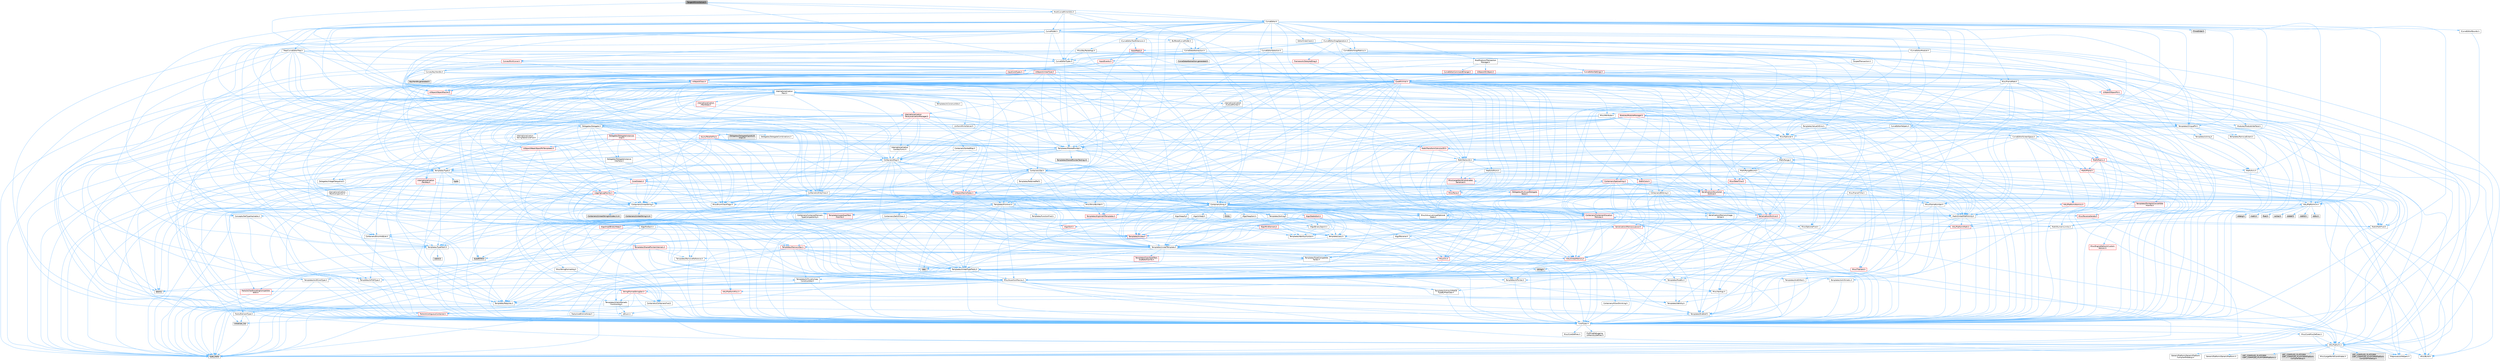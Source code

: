digraph "TangentMirrorSolver.h"
{
 // INTERACTIVE_SVG=YES
 // LATEX_PDF_SIZE
  bgcolor="transparent";
  edge [fontname=Helvetica,fontsize=10,labelfontname=Helvetica,labelfontsize=10];
  node [fontname=Helvetica,fontsize=10,shape=box,height=0.2,width=0.4];
  Node1 [id="Node000001",label="TangentMirrorSolver.h",height=0.2,width=0.4,color="gray40", fillcolor="grey60", style="filled", fontcolor="black",tooltip=" "];
  Node1 -> Node2 [id="edge1_Node000001_Node000002",color="steelblue1",style="solid",tooltip=" "];
  Node2 [id="Node000002",label="Containers/Map.h",height=0.2,width=0.4,color="grey40", fillcolor="white", style="filled",URL="$df/d79/Map_8h.html",tooltip=" "];
  Node2 -> Node3 [id="edge2_Node000002_Node000003",color="steelblue1",style="solid",tooltip=" "];
  Node3 [id="Node000003",label="CoreTypes.h",height=0.2,width=0.4,color="grey40", fillcolor="white", style="filled",URL="$dc/dec/CoreTypes_8h.html",tooltip=" "];
  Node3 -> Node4 [id="edge3_Node000003_Node000004",color="steelblue1",style="solid",tooltip=" "];
  Node4 [id="Node000004",label="HAL/Platform.h",height=0.2,width=0.4,color="grey40", fillcolor="white", style="filled",URL="$d9/dd0/Platform_8h.html",tooltip=" "];
  Node4 -> Node5 [id="edge4_Node000004_Node000005",color="steelblue1",style="solid",tooltip=" "];
  Node5 [id="Node000005",label="Misc/Build.h",height=0.2,width=0.4,color="grey40", fillcolor="white", style="filled",URL="$d3/dbb/Build_8h.html",tooltip=" "];
  Node4 -> Node6 [id="edge5_Node000004_Node000006",color="steelblue1",style="solid",tooltip=" "];
  Node6 [id="Node000006",label="Misc/LargeWorldCoordinates.h",height=0.2,width=0.4,color="grey40", fillcolor="white", style="filled",URL="$d2/dcb/LargeWorldCoordinates_8h.html",tooltip=" "];
  Node4 -> Node7 [id="edge6_Node000004_Node000007",color="steelblue1",style="solid",tooltip=" "];
  Node7 [id="Node000007",label="type_traits",height=0.2,width=0.4,color="grey60", fillcolor="#E0E0E0", style="filled",tooltip=" "];
  Node4 -> Node8 [id="edge7_Node000004_Node000008",color="steelblue1",style="solid",tooltip=" "];
  Node8 [id="Node000008",label="PreprocessorHelpers.h",height=0.2,width=0.4,color="grey40", fillcolor="white", style="filled",URL="$db/ddb/PreprocessorHelpers_8h.html",tooltip=" "];
  Node4 -> Node9 [id="edge8_Node000004_Node000009",color="steelblue1",style="solid",tooltip=" "];
  Node9 [id="Node000009",label="UBT_COMPILED_PLATFORM\l/UBT_COMPILED_PLATFORMPlatform\lCompilerPreSetup.h",height=0.2,width=0.4,color="grey60", fillcolor="#E0E0E0", style="filled",tooltip=" "];
  Node4 -> Node10 [id="edge9_Node000004_Node000010",color="steelblue1",style="solid",tooltip=" "];
  Node10 [id="Node000010",label="GenericPlatform/GenericPlatform\lCompilerPreSetup.h",height=0.2,width=0.4,color="grey40", fillcolor="white", style="filled",URL="$d9/dc8/GenericPlatformCompilerPreSetup_8h.html",tooltip=" "];
  Node4 -> Node11 [id="edge10_Node000004_Node000011",color="steelblue1",style="solid",tooltip=" "];
  Node11 [id="Node000011",label="GenericPlatform/GenericPlatform.h",height=0.2,width=0.4,color="grey40", fillcolor="white", style="filled",URL="$d6/d84/GenericPlatform_8h.html",tooltip=" "];
  Node4 -> Node12 [id="edge11_Node000004_Node000012",color="steelblue1",style="solid",tooltip=" "];
  Node12 [id="Node000012",label="UBT_COMPILED_PLATFORM\l/UBT_COMPILED_PLATFORMPlatform.h",height=0.2,width=0.4,color="grey60", fillcolor="#E0E0E0", style="filled",tooltip=" "];
  Node4 -> Node13 [id="edge12_Node000004_Node000013",color="steelblue1",style="solid",tooltip=" "];
  Node13 [id="Node000013",label="UBT_COMPILED_PLATFORM\l/UBT_COMPILED_PLATFORMPlatform\lCompilerSetup.h",height=0.2,width=0.4,color="grey60", fillcolor="#E0E0E0", style="filled",tooltip=" "];
  Node3 -> Node14 [id="edge13_Node000003_Node000014",color="steelblue1",style="solid",tooltip=" "];
  Node14 [id="Node000014",label="ProfilingDebugging\l/UMemoryDefines.h",height=0.2,width=0.4,color="grey40", fillcolor="white", style="filled",URL="$d2/da2/UMemoryDefines_8h.html",tooltip=" "];
  Node3 -> Node15 [id="edge14_Node000003_Node000015",color="steelblue1",style="solid",tooltip=" "];
  Node15 [id="Node000015",label="Misc/CoreMiscDefines.h",height=0.2,width=0.4,color="grey40", fillcolor="white", style="filled",URL="$da/d38/CoreMiscDefines_8h.html",tooltip=" "];
  Node15 -> Node4 [id="edge15_Node000015_Node000004",color="steelblue1",style="solid",tooltip=" "];
  Node15 -> Node8 [id="edge16_Node000015_Node000008",color="steelblue1",style="solid",tooltip=" "];
  Node3 -> Node16 [id="edge17_Node000003_Node000016",color="steelblue1",style="solid",tooltip=" "];
  Node16 [id="Node000016",label="Misc/CoreDefines.h",height=0.2,width=0.4,color="grey40", fillcolor="white", style="filled",URL="$d3/dd2/CoreDefines_8h.html",tooltip=" "];
  Node2 -> Node17 [id="edge18_Node000002_Node000017",color="steelblue1",style="solid",tooltip=" "];
  Node17 [id="Node000017",label="Algo/Reverse.h",height=0.2,width=0.4,color="grey40", fillcolor="white", style="filled",URL="$d5/d93/Reverse_8h.html",tooltip=" "];
  Node17 -> Node3 [id="edge19_Node000017_Node000003",color="steelblue1",style="solid",tooltip=" "];
  Node17 -> Node18 [id="edge20_Node000017_Node000018",color="steelblue1",style="solid",tooltip=" "];
  Node18 [id="Node000018",label="Templates/UnrealTemplate.h",height=0.2,width=0.4,color="grey40", fillcolor="white", style="filled",URL="$d4/d24/UnrealTemplate_8h.html",tooltip=" "];
  Node18 -> Node3 [id="edge21_Node000018_Node000003",color="steelblue1",style="solid",tooltip=" "];
  Node18 -> Node19 [id="edge22_Node000018_Node000019",color="steelblue1",style="solid",tooltip=" "];
  Node19 [id="Node000019",label="Templates/IsPointer.h",height=0.2,width=0.4,color="grey40", fillcolor="white", style="filled",URL="$d7/d05/IsPointer_8h.html",tooltip=" "];
  Node19 -> Node3 [id="edge23_Node000019_Node000003",color="steelblue1",style="solid",tooltip=" "];
  Node18 -> Node20 [id="edge24_Node000018_Node000020",color="steelblue1",style="solid",tooltip=" "];
  Node20 [id="Node000020",label="HAL/UnrealMemory.h",height=0.2,width=0.4,color="red", fillcolor="#FFF0F0", style="filled",URL="$d9/d96/UnrealMemory_8h.html",tooltip=" "];
  Node20 -> Node3 [id="edge25_Node000020_Node000003",color="steelblue1",style="solid",tooltip=" "];
  Node20 -> Node19 [id="edge26_Node000020_Node000019",color="steelblue1",style="solid",tooltip=" "];
  Node18 -> Node91 [id="edge27_Node000018_Node000091",color="steelblue1",style="solid",tooltip=" "];
  Node91 [id="Node000091",label="Templates/CopyQualifiers\lAndRefsFromTo.h",height=0.2,width=0.4,color="red", fillcolor="#FFF0F0", style="filled",URL="$d3/db3/CopyQualifiersAndRefsFromTo_8h.html",tooltip=" "];
  Node18 -> Node93 [id="edge28_Node000018_Node000093",color="steelblue1",style="solid",tooltip=" "];
  Node93 [id="Node000093",label="Templates/UnrealTypeTraits.h",height=0.2,width=0.4,color="grey40", fillcolor="white", style="filled",URL="$d2/d2d/UnrealTypeTraits_8h.html",tooltip=" "];
  Node93 -> Node3 [id="edge29_Node000093_Node000003",color="steelblue1",style="solid",tooltip=" "];
  Node93 -> Node19 [id="edge30_Node000093_Node000019",color="steelblue1",style="solid",tooltip=" "];
  Node93 -> Node46 [id="edge31_Node000093_Node000046",color="steelblue1",style="solid",tooltip=" "];
  Node46 [id="Node000046",label="Misc/AssertionMacros.h",height=0.2,width=0.4,color="grey40", fillcolor="white", style="filled",URL="$d0/dfa/AssertionMacros_8h.html",tooltip=" "];
  Node46 -> Node3 [id="edge32_Node000046_Node000003",color="steelblue1",style="solid",tooltip=" "];
  Node46 -> Node4 [id="edge33_Node000046_Node000004",color="steelblue1",style="solid",tooltip=" "];
  Node46 -> Node47 [id="edge34_Node000046_Node000047",color="steelblue1",style="solid",tooltip=" "];
  Node47 [id="Node000047",label="HAL/PlatformMisc.h",height=0.2,width=0.4,color="red", fillcolor="#FFF0F0", style="filled",URL="$d0/df5/PlatformMisc_8h.html",tooltip=" "];
  Node47 -> Node3 [id="edge35_Node000047_Node000003",color="steelblue1",style="solid",tooltip=" "];
  Node46 -> Node8 [id="edge36_Node000046_Node000008",color="steelblue1",style="solid",tooltip=" "];
  Node46 -> Node63 [id="edge37_Node000046_Node000063",color="steelblue1",style="solid",tooltip=" "];
  Node63 [id="Node000063",label="Templates/EnableIf.h",height=0.2,width=0.4,color="grey40", fillcolor="white", style="filled",URL="$d7/d60/EnableIf_8h.html",tooltip=" "];
  Node63 -> Node3 [id="edge38_Node000063_Node000003",color="steelblue1",style="solid",tooltip=" "];
  Node46 -> Node64 [id="edge39_Node000046_Node000064",color="steelblue1",style="solid",tooltip=" "];
  Node64 [id="Node000064",label="Templates/IsArrayOrRefOf\lTypeByPredicate.h",height=0.2,width=0.4,color="grey40", fillcolor="white", style="filled",URL="$d6/da1/IsArrayOrRefOfTypeByPredicate_8h.html",tooltip=" "];
  Node64 -> Node3 [id="edge40_Node000064_Node000003",color="steelblue1",style="solid",tooltip=" "];
  Node46 -> Node65 [id="edge41_Node000046_Node000065",color="steelblue1",style="solid",tooltip=" "];
  Node65 [id="Node000065",label="Templates/IsValidVariadic\lFunctionArg.h",height=0.2,width=0.4,color="grey40", fillcolor="white", style="filled",URL="$d0/dc8/IsValidVariadicFunctionArg_8h.html",tooltip=" "];
  Node65 -> Node3 [id="edge42_Node000065_Node000003",color="steelblue1",style="solid",tooltip=" "];
  Node65 -> Node66 [id="edge43_Node000065_Node000066",color="steelblue1",style="solid",tooltip=" "];
  Node66 [id="Node000066",label="IsEnum.h",height=0.2,width=0.4,color="grey40", fillcolor="white", style="filled",URL="$d4/de5/IsEnum_8h.html",tooltip=" "];
  Node65 -> Node7 [id="edge44_Node000065_Node000007",color="steelblue1",style="solid",tooltip=" "];
  Node46 -> Node67 [id="edge45_Node000046_Node000067",color="steelblue1",style="solid",tooltip=" "];
  Node67 [id="Node000067",label="Traits/IsCharEncodingCompatible\lWith.h",height=0.2,width=0.4,color="red", fillcolor="#FFF0F0", style="filled",URL="$df/dd1/IsCharEncodingCompatibleWith_8h.html",tooltip=" "];
  Node67 -> Node7 [id="edge46_Node000067_Node000007",color="steelblue1",style="solid",tooltip=" "];
  Node46 -> Node69 [id="edge47_Node000046_Node000069",color="steelblue1",style="solid",tooltip=" "];
  Node69 [id="Node000069",label="Misc/VarArgs.h",height=0.2,width=0.4,color="grey40", fillcolor="white", style="filled",URL="$d5/d6f/VarArgs_8h.html",tooltip=" "];
  Node69 -> Node3 [id="edge48_Node000069_Node000003",color="steelblue1",style="solid",tooltip=" "];
  Node46 -> Node70 [id="edge49_Node000046_Node000070",color="steelblue1",style="solid",tooltip=" "];
  Node70 [id="Node000070",label="String/FormatStringSan.h",height=0.2,width=0.4,color="red", fillcolor="#FFF0F0", style="filled",URL="$d3/d8b/FormatStringSan_8h.html",tooltip=" "];
  Node70 -> Node7 [id="edge50_Node000070_Node000007",color="steelblue1",style="solid",tooltip=" "];
  Node70 -> Node3 [id="edge51_Node000070_Node000003",color="steelblue1",style="solid",tooltip=" "];
  Node70 -> Node71 [id="edge52_Node000070_Node000071",color="steelblue1",style="solid",tooltip=" "];
  Node71 [id="Node000071",label="Templates/Requires.h",height=0.2,width=0.4,color="grey40", fillcolor="white", style="filled",URL="$dc/d96/Requires_8h.html",tooltip=" "];
  Node71 -> Node63 [id="edge53_Node000071_Node000063",color="steelblue1",style="solid",tooltip=" "];
  Node71 -> Node7 [id="edge54_Node000071_Node000007",color="steelblue1",style="solid",tooltip=" "];
  Node70 -> Node72 [id="edge55_Node000070_Node000072",color="steelblue1",style="solid",tooltip=" "];
  Node72 [id="Node000072",label="Templates/Identity.h",height=0.2,width=0.4,color="grey40", fillcolor="white", style="filled",URL="$d0/dd5/Identity_8h.html",tooltip=" "];
  Node70 -> Node65 [id="edge56_Node000070_Node000065",color="steelblue1",style="solid",tooltip=" "];
  Node70 -> Node23 [id="edge57_Node000070_Node000023",color="steelblue1",style="solid",tooltip=" "];
  Node23 [id="Node000023",label="Containers/ContainersFwd.h",height=0.2,width=0.4,color="grey40", fillcolor="white", style="filled",URL="$d4/d0a/ContainersFwd_8h.html",tooltip=" "];
  Node23 -> Node4 [id="edge58_Node000023_Node000004",color="steelblue1",style="solid",tooltip=" "];
  Node23 -> Node3 [id="edge59_Node000023_Node000003",color="steelblue1",style="solid",tooltip=" "];
  Node23 -> Node24 [id="edge60_Node000023_Node000024",color="steelblue1",style="solid",tooltip=" "];
  Node24 [id="Node000024",label="Traits/IsContiguousContainer.h",height=0.2,width=0.4,color="red", fillcolor="#FFF0F0", style="filled",URL="$d5/d3c/IsContiguousContainer_8h.html",tooltip=" "];
  Node24 -> Node3 [id="edge61_Node000024_Node000003",color="steelblue1",style="solid",tooltip=" "];
  Node24 -> Node26 [id="edge62_Node000024_Node000026",color="steelblue1",style="solid",tooltip=" "];
  Node26 [id="Node000026",label="initializer_list",height=0.2,width=0.4,color="grey60", fillcolor="#E0E0E0", style="filled",tooltip=" "];
  Node46 -> Node76 [id="edge63_Node000046_Node000076",color="steelblue1",style="solid",tooltip=" "];
  Node76 [id="Node000076",label="atomic",height=0.2,width=0.4,color="grey60", fillcolor="#E0E0E0", style="filled",tooltip=" "];
  Node93 -> Node84 [id="edge64_Node000093_Node000084",color="steelblue1",style="solid",tooltip=" "];
  Node84 [id="Node000084",label="Templates/AndOrNot.h",height=0.2,width=0.4,color="grey40", fillcolor="white", style="filled",URL="$db/d0a/AndOrNot_8h.html",tooltip=" "];
  Node84 -> Node3 [id="edge65_Node000084_Node000003",color="steelblue1",style="solid",tooltip=" "];
  Node93 -> Node63 [id="edge66_Node000093_Node000063",color="steelblue1",style="solid",tooltip=" "];
  Node93 -> Node94 [id="edge67_Node000093_Node000094",color="steelblue1",style="solid",tooltip=" "];
  Node94 [id="Node000094",label="Templates/IsArithmetic.h",height=0.2,width=0.4,color="grey40", fillcolor="white", style="filled",URL="$d2/d5d/IsArithmetic_8h.html",tooltip=" "];
  Node94 -> Node3 [id="edge68_Node000094_Node000003",color="steelblue1",style="solid",tooltip=" "];
  Node93 -> Node66 [id="edge69_Node000093_Node000066",color="steelblue1",style="solid",tooltip=" "];
  Node93 -> Node95 [id="edge70_Node000093_Node000095",color="steelblue1",style="solid",tooltip=" "];
  Node95 [id="Node000095",label="Templates/Models.h",height=0.2,width=0.4,color="grey40", fillcolor="white", style="filled",URL="$d3/d0c/Models_8h.html",tooltip=" "];
  Node95 -> Node72 [id="edge71_Node000095_Node000072",color="steelblue1",style="solid",tooltip=" "];
  Node93 -> Node96 [id="edge72_Node000093_Node000096",color="steelblue1",style="solid",tooltip=" "];
  Node96 [id="Node000096",label="Templates/IsPODType.h",height=0.2,width=0.4,color="grey40", fillcolor="white", style="filled",URL="$d7/db1/IsPODType_8h.html",tooltip=" "];
  Node96 -> Node3 [id="edge73_Node000096_Node000003",color="steelblue1",style="solid",tooltip=" "];
  Node93 -> Node97 [id="edge74_Node000093_Node000097",color="steelblue1",style="solid",tooltip=" "];
  Node97 [id="Node000097",label="Templates/IsUECoreType.h",height=0.2,width=0.4,color="grey40", fillcolor="white", style="filled",URL="$d1/db8/IsUECoreType_8h.html",tooltip=" "];
  Node97 -> Node3 [id="edge75_Node000097_Node000003",color="steelblue1",style="solid",tooltip=" "];
  Node97 -> Node7 [id="edge76_Node000097_Node000007",color="steelblue1",style="solid",tooltip=" "];
  Node93 -> Node85 [id="edge77_Node000093_Node000085",color="steelblue1",style="solid",tooltip=" "];
  Node85 [id="Node000085",label="Templates/IsTriviallyCopy\lConstructible.h",height=0.2,width=0.4,color="grey40", fillcolor="white", style="filled",URL="$d3/d78/IsTriviallyCopyConstructible_8h.html",tooltip=" "];
  Node85 -> Node3 [id="edge78_Node000085_Node000003",color="steelblue1",style="solid",tooltip=" "];
  Node85 -> Node7 [id="edge79_Node000085_Node000007",color="steelblue1",style="solid",tooltip=" "];
  Node18 -> Node98 [id="edge80_Node000018_Node000098",color="steelblue1",style="solid",tooltip=" "];
  Node98 [id="Node000098",label="Templates/RemoveReference.h",height=0.2,width=0.4,color="grey40", fillcolor="white", style="filled",URL="$da/dbe/RemoveReference_8h.html",tooltip=" "];
  Node98 -> Node3 [id="edge81_Node000098_Node000003",color="steelblue1",style="solid",tooltip=" "];
  Node18 -> Node71 [id="edge82_Node000018_Node000071",color="steelblue1",style="solid",tooltip=" "];
  Node18 -> Node99 [id="edge83_Node000018_Node000099",color="steelblue1",style="solid",tooltip=" "];
  Node99 [id="Node000099",label="Templates/TypeCompatible\lBytes.h",height=0.2,width=0.4,color="grey40", fillcolor="white", style="filled",URL="$df/d0a/TypeCompatibleBytes_8h.html",tooltip=" "];
  Node99 -> Node3 [id="edge84_Node000099_Node000003",color="steelblue1",style="solid",tooltip=" "];
  Node99 -> Node31 [id="edge85_Node000099_Node000031",color="steelblue1",style="solid",tooltip=" "];
  Node31 [id="Node000031",label="string.h",height=0.2,width=0.4,color="grey60", fillcolor="#E0E0E0", style="filled",tooltip=" "];
  Node99 -> Node38 [id="edge86_Node000099_Node000038",color="steelblue1",style="solid",tooltip=" "];
  Node38 [id="Node000038",label="new",height=0.2,width=0.4,color="grey60", fillcolor="#E0E0E0", style="filled",tooltip=" "];
  Node99 -> Node7 [id="edge87_Node000099_Node000007",color="steelblue1",style="solid",tooltip=" "];
  Node18 -> Node72 [id="edge88_Node000018_Node000072",color="steelblue1",style="solid",tooltip=" "];
  Node18 -> Node24 [id="edge89_Node000018_Node000024",color="steelblue1",style="solid",tooltip=" "];
  Node18 -> Node100 [id="edge90_Node000018_Node000100",color="steelblue1",style="solid",tooltip=" "];
  Node100 [id="Node000100",label="Traits/UseBitwiseSwap.h",height=0.2,width=0.4,color="grey40", fillcolor="white", style="filled",URL="$db/df3/UseBitwiseSwap_8h.html",tooltip=" "];
  Node100 -> Node3 [id="edge91_Node000100_Node000003",color="steelblue1",style="solid",tooltip=" "];
  Node100 -> Node7 [id="edge92_Node000100_Node000007",color="steelblue1",style="solid",tooltip=" "];
  Node18 -> Node7 [id="edge93_Node000018_Node000007",color="steelblue1",style="solid",tooltip=" "];
  Node2 -> Node101 [id="edge94_Node000002_Node000101",color="steelblue1",style="solid",tooltip=" "];
  Node101 [id="Node000101",label="Containers/ContainerElement\lTypeCompatibility.h",height=0.2,width=0.4,color="grey40", fillcolor="white", style="filled",URL="$df/ddf/ContainerElementTypeCompatibility_8h.html",tooltip=" "];
  Node101 -> Node3 [id="edge95_Node000101_Node000003",color="steelblue1",style="solid",tooltip=" "];
  Node101 -> Node93 [id="edge96_Node000101_Node000093",color="steelblue1",style="solid",tooltip=" "];
  Node2 -> Node102 [id="edge97_Node000002_Node000102",color="steelblue1",style="solid",tooltip=" "];
  Node102 [id="Node000102",label="Containers/Set.h",height=0.2,width=0.4,color="grey40", fillcolor="white", style="filled",URL="$d4/d45/Set_8h.html",tooltip=" "];
  Node102 -> Node103 [id="edge98_Node000102_Node000103",color="steelblue1",style="solid",tooltip=" "];
  Node103 [id="Node000103",label="Containers/ContainerAllocation\lPolicies.h",height=0.2,width=0.4,color="red", fillcolor="#FFF0F0", style="filled",URL="$d7/dff/ContainerAllocationPolicies_8h.html",tooltip=" "];
  Node103 -> Node3 [id="edge99_Node000103_Node000003",color="steelblue1",style="solid",tooltip=" "];
  Node103 -> Node103 [id="edge100_Node000103_Node000103",color="steelblue1",style="solid",tooltip=" "];
  Node103 -> Node105 [id="edge101_Node000103_Node000105",color="steelblue1",style="solid",tooltip=" "];
  Node105 [id="Node000105",label="HAL/PlatformMath.h",height=0.2,width=0.4,color="red", fillcolor="#FFF0F0", style="filled",URL="$dc/d53/PlatformMath_8h.html",tooltip=" "];
  Node105 -> Node3 [id="edge102_Node000105_Node000003",color="steelblue1",style="solid",tooltip=" "];
  Node103 -> Node20 [id="edge103_Node000103_Node000020",color="steelblue1",style="solid",tooltip=" "];
  Node103 -> Node52 [id="edge104_Node000103_Node000052",color="steelblue1",style="solid",tooltip=" "];
  Node52 [id="Node000052",label="Math/NumericLimits.h",height=0.2,width=0.4,color="grey40", fillcolor="white", style="filled",URL="$df/d1b/NumericLimits_8h.html",tooltip=" "];
  Node52 -> Node3 [id="edge105_Node000052_Node000003",color="steelblue1",style="solid",tooltip=" "];
  Node103 -> Node46 [id="edge106_Node000103_Node000046",color="steelblue1",style="solid",tooltip=" "];
  Node103 -> Node114 [id="edge107_Node000103_Node000114",color="steelblue1",style="solid",tooltip=" "];
  Node114 [id="Node000114",label="Templates/MemoryOps.h",height=0.2,width=0.4,color="red", fillcolor="#FFF0F0", style="filled",URL="$db/dea/MemoryOps_8h.html",tooltip=" "];
  Node114 -> Node3 [id="edge108_Node000114_Node000003",color="steelblue1",style="solid",tooltip=" "];
  Node114 -> Node20 [id="edge109_Node000114_Node000020",color="steelblue1",style="solid",tooltip=" "];
  Node114 -> Node85 [id="edge110_Node000114_Node000085",color="steelblue1",style="solid",tooltip=" "];
  Node114 -> Node71 [id="edge111_Node000114_Node000071",color="steelblue1",style="solid",tooltip=" "];
  Node114 -> Node93 [id="edge112_Node000114_Node000093",color="steelblue1",style="solid",tooltip=" "];
  Node114 -> Node100 [id="edge113_Node000114_Node000100",color="steelblue1",style="solid",tooltip=" "];
  Node114 -> Node38 [id="edge114_Node000114_Node000038",color="steelblue1",style="solid",tooltip=" "];
  Node114 -> Node7 [id="edge115_Node000114_Node000007",color="steelblue1",style="solid",tooltip=" "];
  Node103 -> Node99 [id="edge116_Node000103_Node000099",color="steelblue1",style="solid",tooltip=" "];
  Node103 -> Node7 [id="edge117_Node000103_Node000007",color="steelblue1",style="solid",tooltip=" "];
  Node102 -> Node101 [id="edge118_Node000102_Node000101",color="steelblue1",style="solid",tooltip=" "];
  Node102 -> Node115 [id="edge119_Node000102_Node000115",color="steelblue1",style="solid",tooltip=" "];
  Node115 [id="Node000115",label="Containers/SetUtilities.h",height=0.2,width=0.4,color="grey40", fillcolor="white", style="filled",URL="$dc/de5/SetUtilities_8h.html",tooltip=" "];
  Node115 -> Node3 [id="edge120_Node000115_Node000003",color="steelblue1",style="solid",tooltip=" "];
  Node115 -> Node116 [id="edge121_Node000115_Node000116",color="steelblue1",style="solid",tooltip=" "];
  Node116 [id="Node000116",label="Serialization/MemoryLayout.h",height=0.2,width=0.4,color="red", fillcolor="#FFF0F0", style="filled",URL="$d7/d66/MemoryLayout_8h.html",tooltip=" "];
  Node116 -> Node119 [id="edge122_Node000116_Node000119",color="steelblue1",style="solid",tooltip=" "];
  Node119 [id="Node000119",label="Containers/EnumAsByte.h",height=0.2,width=0.4,color="grey40", fillcolor="white", style="filled",URL="$d6/d9a/EnumAsByte_8h.html",tooltip=" "];
  Node119 -> Node3 [id="edge123_Node000119_Node000003",color="steelblue1",style="solid",tooltip=" "];
  Node119 -> Node96 [id="edge124_Node000119_Node000096",color="steelblue1",style="solid",tooltip=" "];
  Node119 -> Node120 [id="edge125_Node000119_Node000120",color="steelblue1",style="solid",tooltip=" "];
  Node120 [id="Node000120",label="Templates/TypeHash.h",height=0.2,width=0.4,color="grey40", fillcolor="white", style="filled",URL="$d1/d62/TypeHash_8h.html",tooltip=" "];
  Node120 -> Node3 [id="edge126_Node000120_Node000003",color="steelblue1",style="solid",tooltip=" "];
  Node120 -> Node71 [id="edge127_Node000120_Node000071",color="steelblue1",style="solid",tooltip=" "];
  Node120 -> Node121 [id="edge128_Node000120_Node000121",color="steelblue1",style="solid",tooltip=" "];
  Node121 [id="Node000121",label="Misc/Crc.h",height=0.2,width=0.4,color="red", fillcolor="#FFF0F0", style="filled",URL="$d4/dd2/Crc_8h.html",tooltip=" "];
  Node121 -> Node3 [id="edge129_Node000121_Node000003",color="steelblue1",style="solid",tooltip=" "];
  Node121 -> Node46 [id="edge130_Node000121_Node000046",color="steelblue1",style="solid",tooltip=" "];
  Node121 -> Node93 [id="edge131_Node000121_Node000093",color="steelblue1",style="solid",tooltip=" "];
  Node120 -> Node126 [id="edge132_Node000120_Node000126",color="steelblue1",style="solid",tooltip=" "];
  Node126 [id="Node000126",label="stdint.h",height=0.2,width=0.4,color="grey60", fillcolor="#E0E0E0", style="filled",tooltip=" "];
  Node120 -> Node7 [id="edge133_Node000120_Node000007",color="steelblue1",style="solid",tooltip=" "];
  Node116 -> Node20 [id="edge134_Node000116_Node000020",color="steelblue1",style="solid",tooltip=" "];
  Node116 -> Node63 [id="edge135_Node000116_Node000063",color="steelblue1",style="solid",tooltip=" "];
  Node116 -> Node95 [id="edge136_Node000116_Node000095",color="steelblue1",style="solid",tooltip=" "];
  Node116 -> Node18 [id="edge137_Node000116_Node000018",color="steelblue1",style="solid",tooltip=" "];
  Node115 -> Node114 [id="edge138_Node000115_Node000114",color="steelblue1",style="solid",tooltip=" "];
  Node115 -> Node93 [id="edge139_Node000115_Node000093",color="steelblue1",style="solid",tooltip=" "];
  Node102 -> Node129 [id="edge140_Node000102_Node000129",color="steelblue1",style="solid",tooltip=" "];
  Node129 [id="Node000129",label="Containers/SparseArray.h",height=0.2,width=0.4,color="red", fillcolor="#FFF0F0", style="filled",URL="$d5/dbf/SparseArray_8h.html",tooltip=" "];
  Node129 -> Node3 [id="edge141_Node000129_Node000003",color="steelblue1",style="solid",tooltip=" "];
  Node129 -> Node46 [id="edge142_Node000129_Node000046",color="steelblue1",style="solid",tooltip=" "];
  Node129 -> Node20 [id="edge143_Node000129_Node000020",color="steelblue1",style="solid",tooltip=" "];
  Node129 -> Node93 [id="edge144_Node000129_Node000093",color="steelblue1",style="solid",tooltip=" "];
  Node129 -> Node18 [id="edge145_Node000129_Node000018",color="steelblue1",style="solid",tooltip=" "];
  Node129 -> Node103 [id="edge146_Node000129_Node000103",color="steelblue1",style="solid",tooltip=" "];
  Node129 -> Node130 [id="edge147_Node000129_Node000130",color="steelblue1",style="solid",tooltip=" "];
  Node130 [id="Node000130",label="Templates/Less.h",height=0.2,width=0.4,color="grey40", fillcolor="white", style="filled",URL="$de/dc8/Less_8h.html",tooltip=" "];
  Node130 -> Node3 [id="edge148_Node000130_Node000003",color="steelblue1",style="solid",tooltip=" "];
  Node130 -> Node18 [id="edge149_Node000130_Node000018",color="steelblue1",style="solid",tooltip=" "];
  Node129 -> Node131 [id="edge150_Node000129_Node000131",color="steelblue1",style="solid",tooltip=" "];
  Node131 [id="Node000131",label="Containers/Array.h",height=0.2,width=0.4,color="grey40", fillcolor="white", style="filled",URL="$df/dd0/Array_8h.html",tooltip=" "];
  Node131 -> Node3 [id="edge151_Node000131_Node000003",color="steelblue1",style="solid",tooltip=" "];
  Node131 -> Node46 [id="edge152_Node000131_Node000046",color="steelblue1",style="solid",tooltip=" "];
  Node131 -> Node132 [id="edge153_Node000131_Node000132",color="steelblue1",style="solid",tooltip=" "];
  Node132 [id="Node000132",label="Misc/IntrusiveUnsetOptional\lState.h",height=0.2,width=0.4,color="grey40", fillcolor="white", style="filled",URL="$d2/d0a/IntrusiveUnsetOptionalState_8h.html",tooltip=" "];
  Node132 -> Node133 [id="edge154_Node000132_Node000133",color="steelblue1",style="solid",tooltip=" "];
  Node133 [id="Node000133",label="Misc/OptionalFwd.h",height=0.2,width=0.4,color="grey40", fillcolor="white", style="filled",URL="$dc/d50/OptionalFwd_8h.html",tooltip=" "];
  Node131 -> Node134 [id="edge155_Node000131_Node000134",color="steelblue1",style="solid",tooltip=" "];
  Node134 [id="Node000134",label="Misc/ReverseIterate.h",height=0.2,width=0.4,color="red", fillcolor="#FFF0F0", style="filled",URL="$db/de3/ReverseIterate_8h.html",tooltip=" "];
  Node134 -> Node4 [id="edge156_Node000134_Node000004",color="steelblue1",style="solid",tooltip=" "];
  Node131 -> Node20 [id="edge157_Node000131_Node000020",color="steelblue1",style="solid",tooltip=" "];
  Node131 -> Node93 [id="edge158_Node000131_Node000093",color="steelblue1",style="solid",tooltip=" "];
  Node131 -> Node18 [id="edge159_Node000131_Node000018",color="steelblue1",style="solid",tooltip=" "];
  Node131 -> Node136 [id="edge160_Node000131_Node000136",color="steelblue1",style="solid",tooltip=" "];
  Node136 [id="Node000136",label="Containers/AllowShrinking.h",height=0.2,width=0.4,color="grey40", fillcolor="white", style="filled",URL="$d7/d1a/AllowShrinking_8h.html",tooltip=" "];
  Node136 -> Node3 [id="edge161_Node000136_Node000003",color="steelblue1",style="solid",tooltip=" "];
  Node131 -> Node103 [id="edge162_Node000131_Node000103",color="steelblue1",style="solid",tooltip=" "];
  Node131 -> Node101 [id="edge163_Node000131_Node000101",color="steelblue1",style="solid",tooltip=" "];
  Node131 -> Node137 [id="edge164_Node000131_Node000137",color="steelblue1",style="solid",tooltip=" "];
  Node137 [id="Node000137",label="Serialization/Archive.h",height=0.2,width=0.4,color="red", fillcolor="#FFF0F0", style="filled",URL="$d7/d3b/Archive_8h.html",tooltip=" "];
  Node137 -> Node3 [id="edge165_Node000137_Node000003",color="steelblue1",style="solid",tooltip=" "];
  Node137 -> Node27 [id="edge166_Node000137_Node000027",color="steelblue1",style="solid",tooltip=" "];
  Node27 [id="Node000027",label="Math/MathFwd.h",height=0.2,width=0.4,color="grey40", fillcolor="white", style="filled",URL="$d2/d10/MathFwd_8h.html",tooltip=" "];
  Node27 -> Node4 [id="edge167_Node000027_Node000004",color="steelblue1",style="solid",tooltip=" "];
  Node137 -> Node46 [id="edge168_Node000137_Node000046",color="steelblue1",style="solid",tooltip=" "];
  Node137 -> Node5 [id="edge169_Node000137_Node000005",color="steelblue1",style="solid",tooltip=" "];
  Node137 -> Node69 [id="edge170_Node000137_Node000069",color="steelblue1",style="solid",tooltip=" "];
  Node137 -> Node63 [id="edge171_Node000137_Node000063",color="steelblue1",style="solid",tooltip=" "];
  Node137 -> Node64 [id="edge172_Node000137_Node000064",color="steelblue1",style="solid",tooltip=" "];
  Node137 -> Node65 [id="edge173_Node000137_Node000065",color="steelblue1",style="solid",tooltip=" "];
  Node137 -> Node18 [id="edge174_Node000137_Node000018",color="steelblue1",style="solid",tooltip=" "];
  Node137 -> Node67 [id="edge175_Node000137_Node000067",color="steelblue1",style="solid",tooltip=" "];
  Node131 -> Node147 [id="edge176_Node000131_Node000147",color="steelblue1",style="solid",tooltip=" "];
  Node147 [id="Node000147",label="Serialization/MemoryImage\lWriter.h",height=0.2,width=0.4,color="grey40", fillcolor="white", style="filled",URL="$d0/d08/MemoryImageWriter_8h.html",tooltip=" "];
  Node147 -> Node3 [id="edge177_Node000147_Node000003",color="steelblue1",style="solid",tooltip=" "];
  Node147 -> Node116 [id="edge178_Node000147_Node000116",color="steelblue1",style="solid",tooltip=" "];
  Node131 -> Node148 [id="edge179_Node000131_Node000148",color="steelblue1",style="solid",tooltip=" "];
  Node148 [id="Node000148",label="Algo/Heapify.h",height=0.2,width=0.4,color="grey40", fillcolor="white", style="filled",URL="$d0/d2a/Heapify_8h.html",tooltip=" "];
  Node148 -> Node149 [id="edge180_Node000148_Node000149",color="steelblue1",style="solid",tooltip=" "];
  Node149 [id="Node000149",label="Algo/Impl/BinaryHeap.h",height=0.2,width=0.4,color="red", fillcolor="#FFF0F0", style="filled",URL="$d7/da3/Algo_2Impl_2BinaryHeap_8h.html",tooltip=" "];
  Node149 -> Node150 [id="edge181_Node000149_Node000150",color="steelblue1",style="solid",tooltip=" "];
  Node150 [id="Node000150",label="Templates/Invoke.h",height=0.2,width=0.4,color="red", fillcolor="#FFF0F0", style="filled",URL="$d7/deb/Invoke_8h.html",tooltip=" "];
  Node150 -> Node3 [id="edge182_Node000150_Node000003",color="steelblue1",style="solid",tooltip=" "];
  Node150 -> Node18 [id="edge183_Node000150_Node000018",color="steelblue1",style="solid",tooltip=" "];
  Node150 -> Node7 [id="edge184_Node000150_Node000007",color="steelblue1",style="solid",tooltip=" "];
  Node149 -> Node7 [id="edge185_Node000149_Node000007",color="steelblue1",style="solid",tooltip=" "];
  Node148 -> Node154 [id="edge186_Node000148_Node000154",color="steelblue1",style="solid",tooltip=" "];
  Node154 [id="Node000154",label="Templates/IdentityFunctor.h",height=0.2,width=0.4,color="grey40", fillcolor="white", style="filled",URL="$d7/d2e/IdentityFunctor_8h.html",tooltip=" "];
  Node154 -> Node4 [id="edge187_Node000154_Node000004",color="steelblue1",style="solid",tooltip=" "];
  Node148 -> Node150 [id="edge188_Node000148_Node000150",color="steelblue1",style="solid",tooltip=" "];
  Node148 -> Node130 [id="edge189_Node000148_Node000130",color="steelblue1",style="solid",tooltip=" "];
  Node148 -> Node18 [id="edge190_Node000148_Node000018",color="steelblue1",style="solid",tooltip=" "];
  Node131 -> Node155 [id="edge191_Node000131_Node000155",color="steelblue1",style="solid",tooltip=" "];
  Node155 [id="Node000155",label="Algo/HeapSort.h",height=0.2,width=0.4,color="grey40", fillcolor="white", style="filled",URL="$d3/d92/HeapSort_8h.html",tooltip=" "];
  Node155 -> Node149 [id="edge192_Node000155_Node000149",color="steelblue1",style="solid",tooltip=" "];
  Node155 -> Node154 [id="edge193_Node000155_Node000154",color="steelblue1",style="solid",tooltip=" "];
  Node155 -> Node130 [id="edge194_Node000155_Node000130",color="steelblue1",style="solid",tooltip=" "];
  Node155 -> Node18 [id="edge195_Node000155_Node000018",color="steelblue1",style="solid",tooltip=" "];
  Node131 -> Node156 [id="edge196_Node000131_Node000156",color="steelblue1",style="solid",tooltip=" "];
  Node156 [id="Node000156",label="Algo/IsHeap.h",height=0.2,width=0.4,color="grey40", fillcolor="white", style="filled",URL="$de/d32/IsHeap_8h.html",tooltip=" "];
  Node156 -> Node149 [id="edge197_Node000156_Node000149",color="steelblue1",style="solid",tooltip=" "];
  Node156 -> Node154 [id="edge198_Node000156_Node000154",color="steelblue1",style="solid",tooltip=" "];
  Node156 -> Node150 [id="edge199_Node000156_Node000150",color="steelblue1",style="solid",tooltip=" "];
  Node156 -> Node130 [id="edge200_Node000156_Node000130",color="steelblue1",style="solid",tooltip=" "];
  Node156 -> Node18 [id="edge201_Node000156_Node000018",color="steelblue1",style="solid",tooltip=" "];
  Node131 -> Node149 [id="edge202_Node000131_Node000149",color="steelblue1",style="solid",tooltip=" "];
  Node131 -> Node157 [id="edge203_Node000131_Node000157",color="steelblue1",style="solid",tooltip=" "];
  Node157 [id="Node000157",label="Algo/StableSort.h",height=0.2,width=0.4,color="red", fillcolor="#FFF0F0", style="filled",URL="$d7/d3c/StableSort_8h.html",tooltip=" "];
  Node157 -> Node158 [id="edge204_Node000157_Node000158",color="steelblue1",style="solid",tooltip=" "];
  Node158 [id="Node000158",label="Algo/BinarySearch.h",height=0.2,width=0.4,color="grey40", fillcolor="white", style="filled",URL="$db/db4/BinarySearch_8h.html",tooltip=" "];
  Node158 -> Node154 [id="edge205_Node000158_Node000154",color="steelblue1",style="solid",tooltip=" "];
  Node158 -> Node150 [id="edge206_Node000158_Node000150",color="steelblue1",style="solid",tooltip=" "];
  Node158 -> Node130 [id="edge207_Node000158_Node000130",color="steelblue1",style="solid",tooltip=" "];
  Node157 -> Node154 [id="edge208_Node000157_Node000154",color="steelblue1",style="solid",tooltip=" "];
  Node157 -> Node150 [id="edge209_Node000157_Node000150",color="steelblue1",style="solid",tooltip=" "];
  Node157 -> Node130 [id="edge210_Node000157_Node000130",color="steelblue1",style="solid",tooltip=" "];
  Node157 -> Node18 [id="edge211_Node000157_Node000018",color="steelblue1",style="solid",tooltip=" "];
  Node131 -> Node160 [id="edge212_Node000131_Node000160",color="steelblue1",style="solid",tooltip=" "];
  Node160 [id="Node000160",label="Concepts/GetTypeHashable.h",height=0.2,width=0.4,color="grey40", fillcolor="white", style="filled",URL="$d3/da2/GetTypeHashable_8h.html",tooltip=" "];
  Node160 -> Node3 [id="edge213_Node000160_Node000003",color="steelblue1",style="solid",tooltip=" "];
  Node160 -> Node120 [id="edge214_Node000160_Node000120",color="steelblue1",style="solid",tooltip=" "];
  Node131 -> Node154 [id="edge215_Node000131_Node000154",color="steelblue1",style="solid",tooltip=" "];
  Node131 -> Node150 [id="edge216_Node000131_Node000150",color="steelblue1",style="solid",tooltip=" "];
  Node131 -> Node130 [id="edge217_Node000131_Node000130",color="steelblue1",style="solid",tooltip=" "];
  Node131 -> Node161 [id="edge218_Node000131_Node000161",color="steelblue1",style="solid",tooltip=" "];
  Node161 [id="Node000161",label="Templates/LosesQualifiers\lFromTo.h",height=0.2,width=0.4,color="red", fillcolor="#FFF0F0", style="filled",URL="$d2/db3/LosesQualifiersFromTo_8h.html",tooltip=" "];
  Node161 -> Node7 [id="edge219_Node000161_Node000007",color="steelblue1",style="solid",tooltip=" "];
  Node131 -> Node71 [id="edge220_Node000131_Node000071",color="steelblue1",style="solid",tooltip=" "];
  Node131 -> Node162 [id="edge221_Node000131_Node000162",color="steelblue1",style="solid",tooltip=" "];
  Node162 [id="Node000162",label="Templates/Sorting.h",height=0.2,width=0.4,color="grey40", fillcolor="white", style="filled",URL="$d3/d9e/Sorting_8h.html",tooltip=" "];
  Node162 -> Node3 [id="edge222_Node000162_Node000003",color="steelblue1",style="solid",tooltip=" "];
  Node162 -> Node158 [id="edge223_Node000162_Node000158",color="steelblue1",style="solid",tooltip=" "];
  Node162 -> Node163 [id="edge224_Node000162_Node000163",color="steelblue1",style="solid",tooltip=" "];
  Node163 [id="Node000163",label="Algo/Sort.h",height=0.2,width=0.4,color="red", fillcolor="#FFF0F0", style="filled",URL="$d1/d87/Sort_8h.html",tooltip=" "];
  Node162 -> Node105 [id="edge225_Node000162_Node000105",color="steelblue1",style="solid",tooltip=" "];
  Node162 -> Node130 [id="edge226_Node000162_Node000130",color="steelblue1",style="solid",tooltip=" "];
  Node131 -> Node166 [id="edge227_Node000131_Node000166",color="steelblue1",style="solid",tooltip=" "];
  Node166 [id="Node000166",label="Templates/AlignmentTemplates.h",height=0.2,width=0.4,color="red", fillcolor="#FFF0F0", style="filled",URL="$dd/d32/AlignmentTemplates_8h.html",tooltip=" "];
  Node166 -> Node3 [id="edge228_Node000166_Node000003",color="steelblue1",style="solid",tooltip=" "];
  Node166 -> Node19 [id="edge229_Node000166_Node000019",color="steelblue1",style="solid",tooltip=" "];
  Node131 -> Node50 [id="edge230_Node000131_Node000050",color="steelblue1",style="solid",tooltip=" "];
  Node50 [id="Node000050",label="Traits/ElementType.h",height=0.2,width=0.4,color="grey40", fillcolor="white", style="filled",URL="$d5/d4f/ElementType_8h.html",tooltip=" "];
  Node50 -> Node4 [id="edge231_Node000050_Node000004",color="steelblue1",style="solid",tooltip=" "];
  Node50 -> Node26 [id="edge232_Node000050_Node000026",color="steelblue1",style="solid",tooltip=" "];
  Node50 -> Node7 [id="edge233_Node000050_Node000007",color="steelblue1",style="solid",tooltip=" "];
  Node131 -> Node111 [id="edge234_Node000131_Node000111",color="steelblue1",style="solid",tooltip=" "];
  Node111 [id="Node000111",label="limits",height=0.2,width=0.4,color="grey60", fillcolor="#E0E0E0", style="filled",tooltip=" "];
  Node131 -> Node7 [id="edge235_Node000131_Node000007",color="steelblue1",style="solid",tooltip=" "];
  Node129 -> Node165 [id="edge236_Node000129_Node000165",color="steelblue1",style="solid",tooltip=" "];
  Node165 [id="Node000165",label="Math/UnrealMathUtility.h",height=0.2,width=0.4,color="grey40", fillcolor="white", style="filled",URL="$db/db8/UnrealMathUtility_8h.html",tooltip=" "];
  Node165 -> Node3 [id="edge237_Node000165_Node000003",color="steelblue1",style="solid",tooltip=" "];
  Node165 -> Node46 [id="edge238_Node000165_Node000046",color="steelblue1",style="solid",tooltip=" "];
  Node165 -> Node105 [id="edge239_Node000165_Node000105",color="steelblue1",style="solid",tooltip=" "];
  Node165 -> Node27 [id="edge240_Node000165_Node000027",color="steelblue1",style="solid",tooltip=" "];
  Node165 -> Node72 [id="edge241_Node000165_Node000072",color="steelblue1",style="solid",tooltip=" "];
  Node165 -> Node71 [id="edge242_Node000165_Node000071",color="steelblue1",style="solid",tooltip=" "];
  Node129 -> Node168 [id="edge243_Node000129_Node000168",color="steelblue1",style="solid",tooltip=" "];
  Node168 [id="Node000168",label="Containers/BitArray.h",height=0.2,width=0.4,color="grey40", fillcolor="white", style="filled",URL="$d1/de4/BitArray_8h.html",tooltip=" "];
  Node168 -> Node103 [id="edge244_Node000168_Node000103",color="steelblue1",style="solid",tooltip=" "];
  Node168 -> Node3 [id="edge245_Node000168_Node000003",color="steelblue1",style="solid",tooltip=" "];
  Node168 -> Node34 [id="edge246_Node000168_Node000034",color="steelblue1",style="solid",tooltip=" "];
  Node34 [id="Node000034",label="HAL/PlatformAtomics.h",height=0.2,width=0.4,color="red", fillcolor="#FFF0F0", style="filled",URL="$d3/d36/PlatformAtomics_8h.html",tooltip=" "];
  Node34 -> Node3 [id="edge247_Node000034_Node000003",color="steelblue1",style="solid",tooltip=" "];
  Node168 -> Node20 [id="edge248_Node000168_Node000020",color="steelblue1",style="solid",tooltip=" "];
  Node168 -> Node165 [id="edge249_Node000168_Node000165",color="steelblue1",style="solid",tooltip=" "];
  Node168 -> Node46 [id="edge250_Node000168_Node000046",color="steelblue1",style="solid",tooltip=" "];
  Node168 -> Node54 [id="edge251_Node000168_Node000054",color="steelblue1",style="solid",tooltip=" "];
  Node54 [id="Node000054",label="Misc/EnumClassFlags.h",height=0.2,width=0.4,color="grey40", fillcolor="white", style="filled",URL="$d8/de7/EnumClassFlags_8h.html",tooltip=" "];
  Node168 -> Node137 [id="edge252_Node000168_Node000137",color="steelblue1",style="solid",tooltip=" "];
  Node168 -> Node147 [id="edge253_Node000168_Node000147",color="steelblue1",style="solid",tooltip=" "];
  Node168 -> Node116 [id="edge254_Node000168_Node000116",color="steelblue1",style="solid",tooltip=" "];
  Node168 -> Node63 [id="edge255_Node000168_Node000063",color="steelblue1",style="solid",tooltip=" "];
  Node168 -> Node150 [id="edge256_Node000168_Node000150",color="steelblue1",style="solid",tooltip=" "];
  Node168 -> Node18 [id="edge257_Node000168_Node000018",color="steelblue1",style="solid",tooltip=" "];
  Node168 -> Node93 [id="edge258_Node000168_Node000093",color="steelblue1",style="solid",tooltip=" "];
  Node129 -> Node169 [id="edge259_Node000129_Node000169",color="steelblue1",style="solid",tooltip=" "];
  Node169 [id="Node000169",label="Serialization/Structured\lArchive.h",height=0.2,width=0.4,color="red", fillcolor="#FFF0F0", style="filled",URL="$d9/d1e/StructuredArchive_8h.html",tooltip=" "];
  Node169 -> Node131 [id="edge260_Node000169_Node000131",color="steelblue1",style="solid",tooltip=" "];
  Node169 -> Node103 [id="edge261_Node000169_Node000103",color="steelblue1",style="solid",tooltip=" "];
  Node169 -> Node3 [id="edge262_Node000169_Node000003",color="steelblue1",style="solid",tooltip=" "];
  Node169 -> Node5 [id="edge263_Node000169_Node000005",color="steelblue1",style="solid",tooltip=" "];
  Node169 -> Node137 [id="edge264_Node000169_Node000137",color="steelblue1",style="solid",tooltip=" "];
  Node129 -> Node147 [id="edge265_Node000129_Node000147",color="steelblue1",style="solid",tooltip=" "];
  Node129 -> Node185 [id="edge266_Node000129_Node000185",color="steelblue1",style="solid",tooltip=" "];
  Node185 [id="Node000185",label="Containers/UnrealString.h",height=0.2,width=0.4,color="grey40", fillcolor="white", style="filled",URL="$d5/dba/UnrealString_8h.html",tooltip=" "];
  Node185 -> Node186 [id="edge267_Node000185_Node000186",color="steelblue1",style="solid",tooltip=" "];
  Node186 [id="Node000186",label="Containers/UnrealStringIncludes.h.inl",height=0.2,width=0.4,color="grey60", fillcolor="#E0E0E0", style="filled",tooltip=" "];
  Node185 -> Node187 [id="edge268_Node000185_Node000187",color="steelblue1",style="solid",tooltip=" "];
  Node187 [id="Node000187",label="Containers/UnrealString.h.inl",height=0.2,width=0.4,color="grey60", fillcolor="#E0E0E0", style="filled",tooltip=" "];
  Node185 -> Node188 [id="edge269_Node000185_Node000188",color="steelblue1",style="solid",tooltip=" "];
  Node188 [id="Node000188",label="Misc/StringFormatArg.h",height=0.2,width=0.4,color="grey40", fillcolor="white", style="filled",URL="$d2/d16/StringFormatArg_8h.html",tooltip=" "];
  Node188 -> Node23 [id="edge270_Node000188_Node000023",color="steelblue1",style="solid",tooltip=" "];
  Node129 -> Node132 [id="edge271_Node000129_Node000132",color="steelblue1",style="solid",tooltip=" "];
  Node102 -> Node23 [id="edge272_Node000102_Node000023",color="steelblue1",style="solid",tooltip=" "];
  Node102 -> Node165 [id="edge273_Node000102_Node000165",color="steelblue1",style="solid",tooltip=" "];
  Node102 -> Node46 [id="edge274_Node000102_Node000046",color="steelblue1",style="solid",tooltip=" "];
  Node102 -> Node189 [id="edge275_Node000102_Node000189",color="steelblue1",style="solid",tooltip=" "];
  Node189 [id="Node000189",label="Misc/StructBuilder.h",height=0.2,width=0.4,color="grey40", fillcolor="white", style="filled",URL="$d9/db3/StructBuilder_8h.html",tooltip=" "];
  Node189 -> Node3 [id="edge276_Node000189_Node000003",color="steelblue1",style="solid",tooltip=" "];
  Node189 -> Node165 [id="edge277_Node000189_Node000165",color="steelblue1",style="solid",tooltip=" "];
  Node189 -> Node166 [id="edge278_Node000189_Node000166",color="steelblue1",style="solid",tooltip=" "];
  Node102 -> Node147 [id="edge279_Node000102_Node000147",color="steelblue1",style="solid",tooltip=" "];
  Node102 -> Node169 [id="edge280_Node000102_Node000169",color="steelblue1",style="solid",tooltip=" "];
  Node102 -> Node190 [id="edge281_Node000102_Node000190",color="steelblue1",style="solid",tooltip=" "];
  Node190 [id="Node000190",label="Templates/Function.h",height=0.2,width=0.4,color="grey40", fillcolor="white", style="filled",URL="$df/df5/Function_8h.html",tooltip=" "];
  Node190 -> Node3 [id="edge282_Node000190_Node000003",color="steelblue1",style="solid",tooltip=" "];
  Node190 -> Node46 [id="edge283_Node000190_Node000046",color="steelblue1",style="solid",tooltip=" "];
  Node190 -> Node132 [id="edge284_Node000190_Node000132",color="steelblue1",style="solid",tooltip=" "];
  Node190 -> Node20 [id="edge285_Node000190_Node000020",color="steelblue1",style="solid",tooltip=" "];
  Node190 -> Node191 [id="edge286_Node000190_Node000191",color="steelblue1",style="solid",tooltip=" "];
  Node191 [id="Node000191",label="Templates/FunctionFwd.h",height=0.2,width=0.4,color="grey40", fillcolor="white", style="filled",URL="$d6/d54/FunctionFwd_8h.html",tooltip=" "];
  Node190 -> Node93 [id="edge287_Node000190_Node000093",color="steelblue1",style="solid",tooltip=" "];
  Node190 -> Node150 [id="edge288_Node000190_Node000150",color="steelblue1",style="solid",tooltip=" "];
  Node190 -> Node18 [id="edge289_Node000190_Node000018",color="steelblue1",style="solid",tooltip=" "];
  Node190 -> Node71 [id="edge290_Node000190_Node000071",color="steelblue1",style="solid",tooltip=" "];
  Node190 -> Node165 [id="edge291_Node000190_Node000165",color="steelblue1",style="solid",tooltip=" "];
  Node190 -> Node38 [id="edge292_Node000190_Node000038",color="steelblue1",style="solid",tooltip=" "];
  Node190 -> Node7 [id="edge293_Node000190_Node000007",color="steelblue1",style="solid",tooltip=" "];
  Node102 -> Node192 [id="edge294_Node000102_Node000192",color="steelblue1",style="solid",tooltip=" "];
  Node192 [id="Node000192",label="Templates/RetainedRef.h",height=0.2,width=0.4,color="grey40", fillcolor="white", style="filled",URL="$d1/dac/RetainedRef_8h.html",tooltip=" "];
  Node102 -> Node162 [id="edge295_Node000102_Node000162",color="steelblue1",style="solid",tooltip=" "];
  Node102 -> Node120 [id="edge296_Node000102_Node000120",color="steelblue1",style="solid",tooltip=" "];
  Node102 -> Node18 [id="edge297_Node000102_Node000018",color="steelblue1",style="solid",tooltip=" "];
  Node102 -> Node26 [id="edge298_Node000102_Node000026",color="steelblue1",style="solid",tooltip=" "];
  Node102 -> Node7 [id="edge299_Node000102_Node000007",color="steelblue1",style="solid",tooltip=" "];
  Node2 -> Node185 [id="edge300_Node000002_Node000185",color="steelblue1",style="solid",tooltip=" "];
  Node2 -> Node46 [id="edge301_Node000002_Node000046",color="steelblue1",style="solid",tooltip=" "];
  Node2 -> Node189 [id="edge302_Node000002_Node000189",color="steelblue1",style="solid",tooltip=" "];
  Node2 -> Node190 [id="edge303_Node000002_Node000190",color="steelblue1",style="solid",tooltip=" "];
  Node2 -> Node162 [id="edge304_Node000002_Node000162",color="steelblue1",style="solid",tooltip=" "];
  Node2 -> Node193 [id="edge305_Node000002_Node000193",color="steelblue1",style="solid",tooltip=" "];
  Node193 [id="Node000193",label="Templates/Tuple.h",height=0.2,width=0.4,color="grey40", fillcolor="white", style="filled",URL="$d2/d4f/Tuple_8h.html",tooltip=" "];
  Node193 -> Node3 [id="edge306_Node000193_Node000003",color="steelblue1",style="solid",tooltip=" "];
  Node193 -> Node18 [id="edge307_Node000193_Node000018",color="steelblue1",style="solid",tooltip=" "];
  Node193 -> Node194 [id="edge308_Node000193_Node000194",color="steelblue1",style="solid",tooltip=" "];
  Node194 [id="Node000194",label="Delegates/IntegerSequence.h",height=0.2,width=0.4,color="grey40", fillcolor="white", style="filled",URL="$d2/dcc/IntegerSequence_8h.html",tooltip=" "];
  Node194 -> Node3 [id="edge309_Node000194_Node000003",color="steelblue1",style="solid",tooltip=" "];
  Node193 -> Node150 [id="edge310_Node000193_Node000150",color="steelblue1",style="solid",tooltip=" "];
  Node193 -> Node169 [id="edge311_Node000193_Node000169",color="steelblue1",style="solid",tooltip=" "];
  Node193 -> Node116 [id="edge312_Node000193_Node000116",color="steelblue1",style="solid",tooltip=" "];
  Node193 -> Node71 [id="edge313_Node000193_Node000071",color="steelblue1",style="solid",tooltip=" "];
  Node193 -> Node120 [id="edge314_Node000193_Node000120",color="steelblue1",style="solid",tooltip=" "];
  Node193 -> Node195 [id="edge315_Node000193_Node000195",color="steelblue1",style="solid",tooltip=" "];
  Node195 [id="Node000195",label="tuple",height=0.2,width=0.4,color="grey60", fillcolor="#E0E0E0", style="filled",tooltip=" "];
  Node193 -> Node7 [id="edge316_Node000193_Node000007",color="steelblue1",style="solid",tooltip=" "];
  Node2 -> Node18 [id="edge317_Node000002_Node000018",color="steelblue1",style="solid",tooltip=" "];
  Node2 -> Node93 [id="edge318_Node000002_Node000093",color="steelblue1",style="solid",tooltip=" "];
  Node2 -> Node7 [id="edge319_Node000002_Node000007",color="steelblue1",style="solid",tooltip=" "];
  Node1 -> Node196 [id="edge320_Node000001_Node000196",color="steelblue1",style="solid",tooltip=" "];
  Node196 [id="Node000196",label="CurveEditor.h",height=0.2,width=0.4,color="grey40", fillcolor="white", style="filled",URL="$d1/d27/CurveEditor_8h.html",tooltip=" "];
  Node196 -> Node131 [id="edge321_Node000196_Node000131",color="steelblue1",style="solid",tooltip=" "];
  Node196 -> Node197 [id="edge322_Node000196_Node000197",color="steelblue1",style="solid",tooltip=" "];
  Node197 [id="Node000197",label="Containers/ArrayView.h",height=0.2,width=0.4,color="grey40", fillcolor="white", style="filled",URL="$d7/df4/ArrayView_8h.html",tooltip=" "];
  Node197 -> Node3 [id="edge323_Node000197_Node000003",color="steelblue1",style="solid",tooltip=" "];
  Node197 -> Node23 [id="edge324_Node000197_Node000023",color="steelblue1",style="solid",tooltip=" "];
  Node197 -> Node46 [id="edge325_Node000197_Node000046",color="steelblue1",style="solid",tooltip=" "];
  Node197 -> Node134 [id="edge326_Node000197_Node000134",color="steelblue1",style="solid",tooltip=" "];
  Node197 -> Node132 [id="edge327_Node000197_Node000132",color="steelblue1",style="solid",tooltip=" "];
  Node197 -> Node150 [id="edge328_Node000197_Node000150",color="steelblue1",style="solid",tooltip=" "];
  Node197 -> Node93 [id="edge329_Node000197_Node000093",color="steelblue1",style="solid",tooltip=" "];
  Node197 -> Node50 [id="edge330_Node000197_Node000050",color="steelblue1",style="solid",tooltip=" "];
  Node197 -> Node131 [id="edge331_Node000197_Node000131",color="steelblue1",style="solid",tooltip=" "];
  Node197 -> Node165 [id="edge332_Node000197_Node000165",color="steelblue1",style="solid",tooltip=" "];
  Node197 -> Node7 [id="edge333_Node000197_Node000007",color="steelblue1",style="solid",tooltip=" "];
  Node196 -> Node2 [id="edge334_Node000196_Node000002",color="steelblue1",style="solid",tooltip=" "];
  Node196 -> Node102 [id="edge335_Node000196_Node000102",color="steelblue1",style="solid",tooltip=" "];
  Node196 -> Node185 [id="edge336_Node000196_Node000185",color="steelblue1",style="solid",tooltip=" "];
  Node196 -> Node3 [id="edge337_Node000196_Node000003",color="steelblue1",style="solid",tooltip=" "];
  Node196 -> Node198 [id="edge338_Node000196_Node000198",color="steelblue1",style="solid",tooltip=" "];
  Node198 [id="Node000198",label="CurveDataAbstraction.h",height=0.2,width=0.4,color="grey40", fillcolor="white", style="filled",URL="$dd/dbe/CurveDataAbstraction_8h.html",tooltip=" "];
  Node198 -> Node3 [id="edge339_Node000198_Node000003",color="steelblue1",style="solid",tooltip=" "];
  Node198 -> Node199 [id="edge340_Node000198_Node000199",color="steelblue1",style="solid",tooltip=" "];
  Node199 [id="Node000199",label="CurveEditorTypes.h",height=0.2,width=0.4,color="grey40", fillcolor="white", style="filled",URL="$d8/d5c/CurveEditorTypes_8h.html",tooltip=" "];
  Node199 -> Node3 [id="edge341_Node000199_Node000003",color="steelblue1",style="solid",tooltip=" "];
  Node199 -> Node120 [id="edge342_Node000199_Node000120",color="steelblue1",style="solid",tooltip=" "];
  Node199 -> Node200 [id="edge343_Node000199_Node000200",color="steelblue1",style="solid",tooltip=" "];
  Node200 [id="Node000200",label="Curves/KeyHandle.h",height=0.2,width=0.4,color="grey40", fillcolor="white", style="filled",URL="$da/d21/KeyHandle_8h.html",tooltip=" "];
  Node200 -> Node201 [id="edge344_Node000200_Node000201",color="steelblue1",style="solid",tooltip=" "];
  Node201 [id="Node000201",label="CoreMinimal.h",height=0.2,width=0.4,color="red", fillcolor="#FFF0F0", style="filled",URL="$d7/d67/CoreMinimal_8h.html",tooltip=" "];
  Node201 -> Node3 [id="edge345_Node000201_Node000003",color="steelblue1",style="solid",tooltip=" "];
  Node201 -> Node23 [id="edge346_Node000201_Node000023",color="steelblue1",style="solid",tooltip=" "];
  Node201 -> Node69 [id="edge347_Node000201_Node000069",color="steelblue1",style="solid",tooltip=" "];
  Node201 -> Node37 [id="edge348_Node000201_Node000037",color="steelblue1",style="solid",tooltip=" "];
  Node37 [id="Node000037",label="HAL/PlatformCrt.h",height=0.2,width=0.4,color="grey40", fillcolor="white", style="filled",URL="$d8/d75/PlatformCrt_8h.html",tooltip=" "];
  Node37 -> Node38 [id="edge349_Node000037_Node000038",color="steelblue1",style="solid",tooltip=" "];
  Node37 -> Node32 [id="edge350_Node000037_Node000032",color="steelblue1",style="solid",tooltip=" "];
  Node32 [id="Node000032",label="wchar.h",height=0.2,width=0.4,color="grey60", fillcolor="#E0E0E0", style="filled",tooltip=" "];
  Node37 -> Node39 [id="edge351_Node000037_Node000039",color="steelblue1",style="solid",tooltip=" "];
  Node39 [id="Node000039",label="stddef.h",height=0.2,width=0.4,color="grey60", fillcolor="#E0E0E0", style="filled",tooltip=" "];
  Node37 -> Node40 [id="edge352_Node000037_Node000040",color="steelblue1",style="solid",tooltip=" "];
  Node40 [id="Node000040",label="stdlib.h",height=0.2,width=0.4,color="grey60", fillcolor="#E0E0E0", style="filled",tooltip=" "];
  Node37 -> Node41 [id="edge353_Node000037_Node000041",color="steelblue1",style="solid",tooltip=" "];
  Node41 [id="Node000041",label="stdio.h",height=0.2,width=0.4,color="grey60", fillcolor="#E0E0E0", style="filled",tooltip=" "];
  Node37 -> Node42 [id="edge354_Node000037_Node000042",color="steelblue1",style="solid",tooltip=" "];
  Node42 [id="Node000042",label="stdarg.h",height=0.2,width=0.4,color="grey60", fillcolor="#E0E0E0", style="filled",tooltip=" "];
  Node37 -> Node43 [id="edge355_Node000037_Node000043",color="steelblue1",style="solid",tooltip=" "];
  Node43 [id="Node000043",label="math.h",height=0.2,width=0.4,color="grey60", fillcolor="#E0E0E0", style="filled",tooltip=" "];
  Node37 -> Node44 [id="edge356_Node000037_Node000044",color="steelblue1",style="solid",tooltip=" "];
  Node44 [id="Node000044",label="float.h",height=0.2,width=0.4,color="grey60", fillcolor="#E0E0E0", style="filled",tooltip=" "];
  Node37 -> Node31 [id="edge357_Node000037_Node000031",color="steelblue1",style="solid",tooltip=" "];
  Node201 -> Node47 [id="edge358_Node000201_Node000047",color="steelblue1",style="solid",tooltip=" "];
  Node201 -> Node46 [id="edge359_Node000201_Node000046",color="steelblue1",style="solid",tooltip=" "];
  Node201 -> Node19 [id="edge360_Node000201_Node000019",color="steelblue1",style="solid",tooltip=" "];
  Node201 -> Node34 [id="edge361_Node000201_Node000034",color="steelblue1",style="solid",tooltip=" "];
  Node201 -> Node20 [id="edge362_Node000201_Node000020",color="steelblue1",style="solid",tooltip=" "];
  Node201 -> Node94 [id="edge363_Node000201_Node000094",color="steelblue1",style="solid",tooltip=" "];
  Node201 -> Node84 [id="edge364_Node000201_Node000084",color="steelblue1",style="solid",tooltip=" "];
  Node201 -> Node96 [id="edge365_Node000201_Node000096",color="steelblue1",style="solid",tooltip=" "];
  Node201 -> Node97 [id="edge366_Node000201_Node000097",color="steelblue1",style="solid",tooltip=" "];
  Node201 -> Node85 [id="edge367_Node000201_Node000085",color="steelblue1",style="solid",tooltip=" "];
  Node201 -> Node93 [id="edge368_Node000201_Node000093",color="steelblue1",style="solid",tooltip=" "];
  Node201 -> Node63 [id="edge369_Node000201_Node000063",color="steelblue1",style="solid",tooltip=" "];
  Node201 -> Node98 [id="edge370_Node000201_Node000098",color="steelblue1",style="solid",tooltip=" "];
  Node201 -> Node99 [id="edge371_Node000201_Node000099",color="steelblue1",style="solid",tooltip=" "];
  Node201 -> Node24 [id="edge372_Node000201_Node000024",color="steelblue1",style="solid",tooltip=" "];
  Node201 -> Node18 [id="edge373_Node000201_Node000018",color="steelblue1",style="solid",tooltip=" "];
  Node201 -> Node52 [id="edge374_Node000201_Node000052",color="steelblue1",style="solid",tooltip=" "];
  Node201 -> Node105 [id="edge375_Node000201_Node000105",color="steelblue1",style="solid",tooltip=" "];
  Node201 -> Node114 [id="edge376_Node000201_Node000114",color="steelblue1",style="solid",tooltip=" "];
  Node201 -> Node103 [id="edge377_Node000201_Node000103",color="steelblue1",style="solid",tooltip=" "];
  Node201 -> Node137 [id="edge378_Node000201_Node000137",color="steelblue1",style="solid",tooltip=" "];
  Node201 -> Node130 [id="edge379_Node000201_Node000130",color="steelblue1",style="solid",tooltip=" "];
  Node201 -> Node162 [id="edge380_Node000201_Node000162",color="steelblue1",style="solid",tooltip=" "];
  Node201 -> Node121 [id="edge381_Node000201_Node000121",color="steelblue1",style="solid",tooltip=" "];
  Node201 -> Node165 [id="edge382_Node000201_Node000165",color="steelblue1",style="solid",tooltip=" "];
  Node201 -> Node185 [id="edge383_Node000201_Node000185",color="steelblue1",style="solid",tooltip=" "];
  Node201 -> Node131 [id="edge384_Node000201_Node000131",color="steelblue1",style="solid",tooltip=" "];
  Node201 -> Node208 [id="edge385_Node000201_Node000208",color="steelblue1",style="solid",tooltip=" "];
  Node208 [id="Node000208",label="Misc/FrameNumber.h",height=0.2,width=0.4,color="grey40", fillcolor="white", style="filled",URL="$dd/dbd/FrameNumber_8h.html",tooltip=" "];
  Node208 -> Node3 [id="edge386_Node000208_Node000003",color="steelblue1",style="solid",tooltip=" "];
  Node208 -> Node52 [id="edge387_Node000208_Node000052",color="steelblue1",style="solid",tooltip=" "];
  Node208 -> Node165 [id="edge388_Node000208_Node000165",color="steelblue1",style="solid",tooltip=" "];
  Node208 -> Node63 [id="edge389_Node000208_Node000063",color="steelblue1",style="solid",tooltip=" "];
  Node208 -> Node93 [id="edge390_Node000208_Node000093",color="steelblue1",style="solid",tooltip=" "];
  Node201 -> Node214 [id="edge391_Node000201_Node000214",color="steelblue1",style="solid",tooltip=" "];
  Node214 [id="Node000214",label="UObject/NameTypes.h",height=0.2,width=0.4,color="red", fillcolor="#FFF0F0", style="filled",URL="$d6/d35/NameTypes_8h.html",tooltip=" "];
  Node214 -> Node3 [id="edge392_Node000214_Node000003",color="steelblue1",style="solid",tooltip=" "];
  Node214 -> Node46 [id="edge393_Node000214_Node000046",color="steelblue1",style="solid",tooltip=" "];
  Node214 -> Node20 [id="edge394_Node000214_Node000020",color="steelblue1",style="solid",tooltip=" "];
  Node214 -> Node93 [id="edge395_Node000214_Node000093",color="steelblue1",style="solid",tooltip=" "];
  Node214 -> Node18 [id="edge396_Node000214_Node000018",color="steelblue1",style="solid",tooltip=" "];
  Node214 -> Node185 [id="edge397_Node000214_Node000185",color="steelblue1",style="solid",tooltip=" "];
  Node214 -> Node116 [id="edge398_Node000214_Node000116",color="steelblue1",style="solid",tooltip=" "];
  Node214 -> Node132 [id="edge399_Node000214_Node000132",color="steelblue1",style="solid",tooltip=" "];
  Node201 -> Node221 [id="edge400_Node000201_Node000221",color="steelblue1",style="solid",tooltip=" "];
  Node221 [id="Node000221",label="Misc/Parse.h",height=0.2,width=0.4,color="red", fillcolor="#FFF0F0", style="filled",URL="$dc/d71/Parse_8h.html",tooltip=" "];
  Node221 -> Node185 [id="edge401_Node000221_Node000185",color="steelblue1",style="solid",tooltip=" "];
  Node221 -> Node3 [id="edge402_Node000221_Node000003",color="steelblue1",style="solid",tooltip=" "];
  Node221 -> Node37 [id="edge403_Node000221_Node000037",color="steelblue1",style="solid",tooltip=" "];
  Node221 -> Node5 [id="edge404_Node000221_Node000005",color="steelblue1",style="solid",tooltip=" "];
  Node221 -> Node54 [id="edge405_Node000221_Node000054",color="steelblue1",style="solid",tooltip=" "];
  Node221 -> Node190 [id="edge406_Node000221_Node000190",color="steelblue1",style="solid",tooltip=" "];
  Node201 -> Node166 [id="edge407_Node000201_Node000166",color="steelblue1",style="solid",tooltip=" "];
  Node201 -> Node189 [id="edge408_Node000201_Node000189",color="steelblue1",style="solid",tooltip=" "];
  Node201 -> Node222 [id="edge409_Node000201_Node000222",color="steelblue1",style="solid",tooltip=" "];
  Node222 [id="Node000222",label="Templates/PointerIsConvertible\lFromTo.h",height=0.2,width=0.4,color="red", fillcolor="#FFF0F0", style="filled",URL="$d6/d65/PointerIsConvertibleFromTo_8h.html",tooltip=" "];
  Node222 -> Node3 [id="edge410_Node000222_Node000003",color="steelblue1",style="solid",tooltip=" "];
  Node222 -> Node161 [id="edge411_Node000222_Node000161",color="steelblue1",style="solid",tooltip=" "];
  Node222 -> Node7 [id="edge412_Node000222_Node000007",color="steelblue1",style="solid",tooltip=" "];
  Node201 -> Node150 [id="edge413_Node000201_Node000150",color="steelblue1",style="solid",tooltip=" "];
  Node201 -> Node190 [id="edge414_Node000201_Node000190",color="steelblue1",style="solid",tooltip=" "];
  Node201 -> Node120 [id="edge415_Node000201_Node000120",color="steelblue1",style="solid",tooltip=" "];
  Node201 -> Node168 [id="edge416_Node000201_Node000168",color="steelblue1",style="solid",tooltip=" "];
  Node201 -> Node129 [id="edge417_Node000201_Node000129",color="steelblue1",style="solid",tooltip=" "];
  Node201 -> Node102 [id="edge418_Node000201_Node000102",color="steelblue1",style="solid",tooltip=" "];
  Node201 -> Node17 [id="edge419_Node000201_Node000017",color="steelblue1",style="solid",tooltip=" "];
  Node201 -> Node2 [id="edge420_Node000201_Node000002",color="steelblue1",style="solid",tooltip=" "];
  Node201 -> Node223 [id="edge421_Node000201_Node000223",color="steelblue1",style="solid",tooltip=" "];
  Node223 [id="Node000223",label="Math/IntPoint.h",height=0.2,width=0.4,color="grey40", fillcolor="white", style="filled",URL="$d3/df7/IntPoint_8h.html",tooltip=" "];
  Node223 -> Node3 [id="edge422_Node000223_Node000003",color="steelblue1",style="solid",tooltip=" "];
  Node223 -> Node46 [id="edge423_Node000223_Node000046",color="steelblue1",style="solid",tooltip=" "];
  Node223 -> Node221 [id="edge424_Node000223_Node000221",color="steelblue1",style="solid",tooltip=" "];
  Node223 -> Node27 [id="edge425_Node000223_Node000027",color="steelblue1",style="solid",tooltip=" "];
  Node223 -> Node165 [id="edge426_Node000223_Node000165",color="steelblue1",style="solid",tooltip=" "];
  Node223 -> Node185 [id="edge427_Node000223_Node000185",color="steelblue1",style="solid",tooltip=" "];
  Node223 -> Node169 [id="edge428_Node000223_Node000169",color="steelblue1",style="solid",tooltip=" "];
  Node223 -> Node120 [id="edge429_Node000223_Node000120",color="steelblue1",style="solid",tooltip=" "];
  Node223 -> Node224 [id="edge430_Node000223_Node000224",color="steelblue1",style="solid",tooltip=" "];
  Node224 [id="Node000224",label="Misc/LargeWorldCoordinates\lSerializer.h",height=0.2,width=0.4,color="red", fillcolor="#FFF0F0", style="filled",URL="$d7/df9/LargeWorldCoordinatesSerializer_8h.html",tooltip=" "];
  Node224 -> Node214 [id="edge431_Node000224_Node000214",color="steelblue1",style="solid",tooltip=" "];
  Node224 -> Node169 [id="edge432_Node000224_Node000169",color="steelblue1",style="solid",tooltip=" "];
  Node201 -> Node227 [id="edge433_Node000201_Node000227",color="steelblue1",style="solid",tooltip=" "];
  Node227 [id="Node000227",label="Logging/LogMacros.h",height=0.2,width=0.4,color="red", fillcolor="#FFF0F0", style="filled",URL="$d0/d16/LogMacros_8h.html",tooltip=" "];
  Node227 -> Node185 [id="edge434_Node000227_Node000185",color="steelblue1",style="solid",tooltip=" "];
  Node227 -> Node3 [id="edge435_Node000227_Node000003",color="steelblue1",style="solid",tooltip=" "];
  Node227 -> Node8 [id="edge436_Node000227_Node000008",color="steelblue1",style="solid",tooltip=" "];
  Node227 -> Node46 [id="edge437_Node000227_Node000046",color="steelblue1",style="solid",tooltip=" "];
  Node227 -> Node5 [id="edge438_Node000227_Node000005",color="steelblue1",style="solid",tooltip=" "];
  Node227 -> Node69 [id="edge439_Node000227_Node000069",color="steelblue1",style="solid",tooltip=" "];
  Node227 -> Node70 [id="edge440_Node000227_Node000070",color="steelblue1",style="solid",tooltip=" "];
  Node227 -> Node63 [id="edge441_Node000227_Node000063",color="steelblue1",style="solid",tooltip=" "];
  Node227 -> Node64 [id="edge442_Node000227_Node000064",color="steelblue1",style="solid",tooltip=" "];
  Node227 -> Node65 [id="edge443_Node000227_Node000065",color="steelblue1",style="solid",tooltip=" "];
  Node227 -> Node67 [id="edge444_Node000227_Node000067",color="steelblue1",style="solid",tooltip=" "];
  Node227 -> Node7 [id="edge445_Node000227_Node000007",color="steelblue1",style="solid",tooltip=" "];
  Node201 -> Node230 [id="edge446_Node000201_Node000230",color="steelblue1",style="solid",tooltip=" "];
  Node230 [id="Node000230",label="Math/Vector2D.h",height=0.2,width=0.4,color="grey40", fillcolor="white", style="filled",URL="$d3/db0/Vector2D_8h.html",tooltip=" "];
  Node230 -> Node3 [id="edge447_Node000230_Node000003",color="steelblue1",style="solid",tooltip=" "];
  Node230 -> Node27 [id="edge448_Node000230_Node000027",color="steelblue1",style="solid",tooltip=" "];
  Node230 -> Node46 [id="edge449_Node000230_Node000046",color="steelblue1",style="solid",tooltip=" "];
  Node230 -> Node121 [id="edge450_Node000230_Node000121",color="steelblue1",style="solid",tooltip=" "];
  Node230 -> Node165 [id="edge451_Node000230_Node000165",color="steelblue1",style="solid",tooltip=" "];
  Node230 -> Node185 [id="edge452_Node000230_Node000185",color="steelblue1",style="solid",tooltip=" "];
  Node230 -> Node221 [id="edge453_Node000230_Node000221",color="steelblue1",style="solid",tooltip=" "];
  Node230 -> Node224 [id="edge454_Node000230_Node000224",color="steelblue1",style="solid",tooltip=" "];
  Node230 -> Node231 [id="edge455_Node000230_Node000231",color="steelblue1",style="solid",tooltip=" "];
  Node231 [id="Node000231",label="Misc/EngineNetworkCustom\lVersion.h",height=0.2,width=0.4,color="red", fillcolor="#FFF0F0", style="filled",URL="$da/da3/EngineNetworkCustomVersion_8h.html",tooltip=" "];
  Node231 -> Node3 [id="edge456_Node000231_Node000003",color="steelblue1",style="solid",tooltip=" "];
  Node230 -> Node223 [id="edge457_Node000230_Node000223",color="steelblue1",style="solid",tooltip=" "];
  Node230 -> Node227 [id="edge458_Node000230_Node000227",color="steelblue1",style="solid",tooltip=" "];
  Node230 -> Node7 [id="edge459_Node000230_Node000007",color="steelblue1",style="solid",tooltip=" "];
  Node201 -> Node119 [id="edge460_Node000201_Node000119",color="steelblue1",style="solid",tooltip=" "];
  Node201 -> Node239 [id="edge461_Node000201_Node000239",color="steelblue1",style="solid",tooltip=" "];
  Node239 [id="Node000239",label="CoreGlobals.h",height=0.2,width=0.4,color="red", fillcolor="#FFF0F0", style="filled",URL="$d5/d8c/CoreGlobals_8h.html",tooltip=" "];
  Node239 -> Node185 [id="edge462_Node000239_Node000185",color="steelblue1",style="solid",tooltip=" "];
  Node239 -> Node3 [id="edge463_Node000239_Node000003",color="steelblue1",style="solid",tooltip=" "];
  Node239 -> Node227 [id="edge464_Node000239_Node000227",color="steelblue1",style="solid",tooltip=" "];
  Node239 -> Node5 [id="edge465_Node000239_Node000005",color="steelblue1",style="solid",tooltip=" "];
  Node239 -> Node54 [id="edge466_Node000239_Node000054",color="steelblue1",style="solid",tooltip=" "];
  Node239 -> Node214 [id="edge467_Node000239_Node000214",color="steelblue1",style="solid",tooltip=" "];
  Node239 -> Node76 [id="edge468_Node000239_Node000076",color="steelblue1",style="solid",tooltip=" "];
  Node201 -> Node240 [id="edge469_Node000201_Node000240",color="steelblue1",style="solid",tooltip=" "];
  Node240 [id="Node000240",label="Templates/SharedPointer.h",height=0.2,width=0.4,color="grey40", fillcolor="white", style="filled",URL="$d2/d17/SharedPointer_8h.html",tooltip=" "];
  Node240 -> Node3 [id="edge470_Node000240_Node000003",color="steelblue1",style="solid",tooltip=" "];
  Node240 -> Node132 [id="edge471_Node000240_Node000132",color="steelblue1",style="solid",tooltip=" "];
  Node240 -> Node222 [id="edge472_Node000240_Node000222",color="steelblue1",style="solid",tooltip=" "];
  Node240 -> Node46 [id="edge473_Node000240_Node000046",color="steelblue1",style="solid",tooltip=" "];
  Node240 -> Node20 [id="edge474_Node000240_Node000020",color="steelblue1",style="solid",tooltip=" "];
  Node240 -> Node131 [id="edge475_Node000240_Node000131",color="steelblue1",style="solid",tooltip=" "];
  Node240 -> Node2 [id="edge476_Node000240_Node000002",color="steelblue1",style="solid",tooltip=" "];
  Node240 -> Node239 [id="edge477_Node000240_Node000239",color="steelblue1",style="solid",tooltip=" "];
  Node240 -> Node241 [id="edge478_Node000240_Node000241",color="steelblue1",style="solid",tooltip=" "];
  Node241 [id="Node000241",label="Templates/SharedPointerInternals.h",height=0.2,width=0.4,color="red", fillcolor="#FFF0F0", style="filled",URL="$de/d3a/SharedPointerInternals_8h.html",tooltip=" "];
  Node241 -> Node3 [id="edge479_Node000241_Node000003",color="steelblue1",style="solid",tooltip=" "];
  Node241 -> Node20 [id="edge480_Node000241_Node000020",color="steelblue1",style="solid",tooltip=" "];
  Node241 -> Node46 [id="edge481_Node000241_Node000046",color="steelblue1",style="solid",tooltip=" "];
  Node241 -> Node98 [id="edge482_Node000241_Node000098",color="steelblue1",style="solid",tooltip=" "];
  Node241 -> Node99 [id="edge483_Node000241_Node000099",color="steelblue1",style="solid",tooltip=" "];
  Node241 -> Node243 [id="edge484_Node000241_Node000243",color="steelblue1",style="solid",tooltip=" "];
  Node243 [id="Node000243",label="AutoRTFM.h",height=0.2,width=0.4,color="grey60", fillcolor="#E0E0E0", style="filled",tooltip=" "];
  Node241 -> Node76 [id="edge485_Node000241_Node000076",color="steelblue1",style="solid",tooltip=" "];
  Node241 -> Node7 [id="edge486_Node000241_Node000007",color="steelblue1",style="solid",tooltip=" "];
  Node240 -> Node244 [id="edge487_Node000240_Node000244",color="steelblue1",style="solid",tooltip=" "];
  Node244 [id="Node000244",label="Templates/SharedPointerTesting.inl",height=0.2,width=0.4,color="grey60", fillcolor="#E0E0E0", style="filled",tooltip=" "];
  Node201 -> Node245 [id="edge488_Node000201_Node000245",color="steelblue1",style="solid",tooltip=" "];
  Node245 [id="Node000245",label="Internationalization\l/CulturePointer.h",height=0.2,width=0.4,color="grey40", fillcolor="white", style="filled",URL="$d6/dbe/CulturePointer_8h.html",tooltip=" "];
  Node245 -> Node3 [id="edge489_Node000245_Node000003",color="steelblue1",style="solid",tooltip=" "];
  Node245 -> Node240 [id="edge490_Node000245_Node000240",color="steelblue1",style="solid",tooltip=" "];
  Node201 -> Node246 [id="edge491_Node000201_Node000246",color="steelblue1",style="solid",tooltip=" "];
  Node246 [id="Node000246",label="UObject/WeakObjectPtrTemplates.h",height=0.2,width=0.4,color="red", fillcolor="#FFF0F0", style="filled",URL="$d8/d3b/WeakObjectPtrTemplates_8h.html",tooltip=" "];
  Node246 -> Node3 [id="edge492_Node000246_Node000003",color="steelblue1",style="solid",tooltip=" "];
  Node246 -> Node161 [id="edge493_Node000246_Node000161",color="steelblue1",style="solid",tooltip=" "];
  Node246 -> Node71 [id="edge494_Node000246_Node000071",color="steelblue1",style="solid",tooltip=" "];
  Node246 -> Node2 [id="edge495_Node000246_Node000002",color="steelblue1",style="solid",tooltip=" "];
  Node246 -> Node7 [id="edge496_Node000246_Node000007",color="steelblue1",style="solid",tooltip=" "];
  Node201 -> Node259 [id="edge497_Node000201_Node000259",color="steelblue1",style="solid",tooltip=" "];
  Node259 [id="Node000259",label="Delegates/MulticastDelegate\lBase.h",height=0.2,width=0.4,color="red", fillcolor="#FFF0F0", style="filled",URL="$db/d16/MulticastDelegateBase_8h.html",tooltip=" "];
  Node259 -> Node243 [id="edge498_Node000259_Node000243",color="steelblue1",style="solid",tooltip=" "];
  Node259 -> Node3 [id="edge499_Node000259_Node000003",color="steelblue1",style="solid",tooltip=" "];
  Node259 -> Node103 [id="edge500_Node000259_Node000103",color="steelblue1",style="solid",tooltip=" "];
  Node259 -> Node131 [id="edge501_Node000259_Node000131",color="steelblue1",style="solid",tooltip=" "];
  Node259 -> Node165 [id="edge502_Node000259_Node000165",color="steelblue1",style="solid",tooltip=" "];
  Node201 -> Node194 [id="edge503_Node000201_Node000194",color="steelblue1",style="solid",tooltip=" "];
  Node201 -> Node193 [id="edge504_Node000201_Node000193",color="steelblue1",style="solid",tooltip=" "];
  Node201 -> Node262 [id="edge505_Node000201_Node000262",color="steelblue1",style="solid",tooltip=" "];
  Node262 [id="Node000262",label="Delegates/Delegate.h",height=0.2,width=0.4,color="grey40", fillcolor="white", style="filled",URL="$d4/d80/Delegate_8h.html",tooltip=" "];
  Node262 -> Node3 [id="edge506_Node000262_Node000003",color="steelblue1",style="solid",tooltip=" "];
  Node262 -> Node46 [id="edge507_Node000262_Node000046",color="steelblue1",style="solid",tooltip=" "];
  Node262 -> Node214 [id="edge508_Node000262_Node000214",color="steelblue1",style="solid",tooltip=" "];
  Node262 -> Node240 [id="edge509_Node000262_Node000240",color="steelblue1",style="solid",tooltip=" "];
  Node262 -> Node246 [id="edge510_Node000262_Node000246",color="steelblue1",style="solid",tooltip=" "];
  Node262 -> Node259 [id="edge511_Node000262_Node000259",color="steelblue1",style="solid",tooltip=" "];
  Node262 -> Node194 [id="edge512_Node000262_Node000194",color="steelblue1",style="solid",tooltip=" "];
  Node262 -> Node243 [id="edge513_Node000262_Node000243",color="steelblue1",style="solid",tooltip=" "];
  Node262 -> Node263 [id="edge514_Node000262_Node000263",color="steelblue1",style="solid",tooltip=" "];
  Node263 [id="Node000263",label="Delegates/DelegateInstance\lInterface.h",height=0.2,width=0.4,color="grey40", fillcolor="white", style="filled",URL="$de/d82/DelegateInstanceInterface_8h.html",tooltip=" "];
  Node263 -> Node46 [id="edge515_Node000263_Node000046",color="steelblue1",style="solid",tooltip=" "];
  Node263 -> Node99 [id="edge516_Node000263_Node000099",color="steelblue1",style="solid",tooltip=" "];
  Node263 -> Node193 [id="edge517_Node000263_Node000193",color="steelblue1",style="solid",tooltip=" "];
  Node262 -> Node264 [id="edge518_Node000262_Node000264",color="steelblue1",style="solid",tooltip=" "];
  Node264 [id="Node000264",label="Delegates/DelegateInstances\lImpl.h",height=0.2,width=0.4,color="red", fillcolor="#FFF0F0", style="filled",URL="$d5/dc6/DelegateInstancesImpl_8h.html",tooltip=" "];
  Node264 -> Node3 [id="edge519_Node000264_Node000003",color="steelblue1",style="solid",tooltip=" "];
  Node264 -> Node263 [id="edge520_Node000264_Node000263",color="steelblue1",style="solid",tooltip=" "];
  Node264 -> Node46 [id="edge521_Node000264_Node000046",color="steelblue1",style="solid",tooltip=" "];
  Node264 -> Node98 [id="edge522_Node000264_Node000098",color="steelblue1",style="solid",tooltip=" "];
  Node264 -> Node240 [id="edge523_Node000264_Node000240",color="steelblue1",style="solid",tooltip=" "];
  Node264 -> Node193 [id="edge524_Node000264_Node000193",color="steelblue1",style="solid",tooltip=" "];
  Node264 -> Node93 [id="edge525_Node000264_Node000093",color="steelblue1",style="solid",tooltip=" "];
  Node264 -> Node214 [id="edge526_Node000264_Node000214",color="steelblue1",style="solid",tooltip=" "];
  Node264 -> Node246 [id="edge527_Node000264_Node000246",color="steelblue1",style="solid",tooltip=" "];
  Node262 -> Node265 [id="edge528_Node000262_Node000265",color="steelblue1",style="solid",tooltip=" "];
  Node265 [id="Node000265",label="Delegates/DelegateSignature\lImpl.inl",height=0.2,width=0.4,color="grey60", fillcolor="#E0E0E0", style="filled",tooltip=" "];
  Node262 -> Node266 [id="edge529_Node000262_Node000266",color="steelblue1",style="solid",tooltip=" "];
  Node266 [id="Node000266",label="Delegates/DelegateCombinations.h",height=0.2,width=0.4,color="grey40", fillcolor="white", style="filled",URL="$d3/d23/DelegateCombinations_8h.html",tooltip=" "];
  Node201 -> Node267 [id="edge530_Node000201_Node000267",color="steelblue1",style="solid",tooltip=" "];
  Node267 [id="Node000267",label="Internationalization\l/TextLocalizationManager.h",height=0.2,width=0.4,color="red", fillcolor="#FFF0F0", style="filled",URL="$d5/d2e/TextLocalizationManager_8h.html",tooltip=" "];
  Node267 -> Node131 [id="edge531_Node000267_Node000131",color="steelblue1",style="solid",tooltip=" "];
  Node267 -> Node197 [id="edge532_Node000267_Node000197",color="steelblue1",style="solid",tooltip=" "];
  Node267 -> Node103 [id="edge533_Node000267_Node000103",color="steelblue1",style="solid",tooltip=" "];
  Node267 -> Node2 [id="edge534_Node000267_Node000002",color="steelblue1",style="solid",tooltip=" "];
  Node267 -> Node102 [id="edge535_Node000267_Node000102",color="steelblue1",style="solid",tooltip=" "];
  Node267 -> Node185 [id="edge536_Node000267_Node000185",color="steelblue1",style="solid",tooltip=" "];
  Node267 -> Node3 [id="edge537_Node000267_Node000003",color="steelblue1",style="solid",tooltip=" "];
  Node267 -> Node262 [id="edge538_Node000267_Node000262",color="steelblue1",style="solid",tooltip=" "];
  Node267 -> Node270 [id="edge539_Node000267_Node000270",color="steelblue1",style="solid",tooltip=" "];
  Node270 [id="Node000270",label="Internationalization\l/LocKeyFuncs.h",height=0.2,width=0.4,color="grey40", fillcolor="white", style="filled",URL="$dd/d46/LocKeyFuncs_8h.html",tooltip=" "];
  Node270 -> Node3 [id="edge540_Node000270_Node000003",color="steelblue1",style="solid",tooltip=" "];
  Node270 -> Node102 [id="edge541_Node000270_Node000102",color="steelblue1",style="solid",tooltip=" "];
  Node270 -> Node2 [id="edge542_Node000270_Node000002",color="steelblue1",style="solid",tooltip=" "];
  Node267 -> Node273 [id="edge543_Node000267_Node000273",color="steelblue1",style="solid",tooltip=" "];
  Node273 [id="Node000273",label="Internationalization\l/TextKey.h",height=0.2,width=0.4,color="red", fillcolor="#FFF0F0", style="filled",URL="$d8/d4a/TextKey_8h.html",tooltip=" "];
  Node273 -> Node3 [id="edge544_Node000273_Node000003",color="steelblue1",style="solid",tooltip=" "];
  Node273 -> Node120 [id="edge545_Node000273_Node000120",color="steelblue1",style="solid",tooltip=" "];
  Node273 -> Node185 [id="edge546_Node000273_Node000185",color="steelblue1",style="solid",tooltip=" "];
  Node273 -> Node169 [id="edge547_Node000273_Node000169",color="steelblue1",style="solid",tooltip=" "];
  Node267 -> Node121 [id="edge548_Node000267_Node000121",color="steelblue1",style="solid",tooltip=" "];
  Node267 -> Node54 [id="edge549_Node000267_Node000054",color="steelblue1",style="solid",tooltip=" "];
  Node267 -> Node190 [id="edge550_Node000267_Node000190",color="steelblue1",style="solid",tooltip=" "];
  Node267 -> Node240 [id="edge551_Node000267_Node000240",color="steelblue1",style="solid",tooltip=" "];
  Node267 -> Node76 [id="edge552_Node000267_Node000076",color="steelblue1",style="solid",tooltip=" "];
  Node201 -> Node177 [id="edge553_Node000201_Node000177",color="steelblue1",style="solid",tooltip=" "];
  Node177 [id="Node000177",label="Misc/Optional.h",height=0.2,width=0.4,color="grey40", fillcolor="white", style="filled",URL="$d2/dae/Optional_8h.html",tooltip=" "];
  Node177 -> Node3 [id="edge554_Node000177_Node000003",color="steelblue1",style="solid",tooltip=" "];
  Node177 -> Node46 [id="edge555_Node000177_Node000046",color="steelblue1",style="solid",tooltip=" "];
  Node177 -> Node132 [id="edge556_Node000177_Node000132",color="steelblue1",style="solid",tooltip=" "];
  Node177 -> Node133 [id="edge557_Node000177_Node000133",color="steelblue1",style="solid",tooltip=" "];
  Node177 -> Node114 [id="edge558_Node000177_Node000114",color="steelblue1",style="solid",tooltip=" "];
  Node177 -> Node18 [id="edge559_Node000177_Node000018",color="steelblue1",style="solid",tooltip=" "];
  Node177 -> Node137 [id="edge560_Node000177_Node000137",color="steelblue1",style="solid",tooltip=" "];
  Node201 -> Node182 [id="edge561_Node000201_Node000182",color="steelblue1",style="solid",tooltip=" "];
  Node182 [id="Node000182",label="Templates/IsArray.h",height=0.2,width=0.4,color="grey40", fillcolor="white", style="filled",URL="$d8/d8d/IsArray_8h.html",tooltip=" "];
  Node182 -> Node3 [id="edge562_Node000182_Node000003",color="steelblue1",style="solid",tooltip=" "];
  Node201 -> Node183 [id="edge563_Node000201_Node000183",color="steelblue1",style="solid",tooltip=" "];
  Node183 [id="Node000183",label="Templates/RemoveExtent.h",height=0.2,width=0.4,color="grey40", fillcolor="white", style="filled",URL="$dc/de9/RemoveExtent_8h.html",tooltip=" "];
  Node183 -> Node3 [id="edge564_Node000183_Node000003",color="steelblue1",style="solid",tooltip=" "];
  Node201 -> Node181 [id="edge565_Node000201_Node000181",color="steelblue1",style="solid",tooltip=" "];
  Node181 [id="Node000181",label="Templates/UniquePtr.h",height=0.2,width=0.4,color="grey40", fillcolor="white", style="filled",URL="$de/d1a/UniquePtr_8h.html",tooltip=" "];
  Node181 -> Node3 [id="edge566_Node000181_Node000003",color="steelblue1",style="solid",tooltip=" "];
  Node181 -> Node18 [id="edge567_Node000181_Node000018",color="steelblue1",style="solid",tooltip=" "];
  Node181 -> Node182 [id="edge568_Node000181_Node000182",color="steelblue1",style="solid",tooltip=" "];
  Node181 -> Node183 [id="edge569_Node000181_Node000183",color="steelblue1",style="solid",tooltip=" "];
  Node181 -> Node71 [id="edge570_Node000181_Node000071",color="steelblue1",style="solid",tooltip=" "];
  Node181 -> Node116 [id="edge571_Node000181_Node000116",color="steelblue1",style="solid",tooltip=" "];
  Node181 -> Node7 [id="edge572_Node000181_Node000007",color="steelblue1",style="solid",tooltip=" "];
  Node201 -> Node274 [id="edge573_Node000201_Node000274",color="steelblue1",style="solid",tooltip=" "];
  Node274 [id="Node000274",label="Internationalization\l/Text.h",height=0.2,width=0.4,color="grey40", fillcolor="white", style="filled",URL="$d6/d35/Text_8h.html",tooltip=" "];
  Node274 -> Node3 [id="edge574_Node000274_Node000003",color="steelblue1",style="solid",tooltip=" "];
  Node274 -> Node34 [id="edge575_Node000274_Node000034",color="steelblue1",style="solid",tooltip=" "];
  Node274 -> Node46 [id="edge576_Node000274_Node000046",color="steelblue1",style="solid",tooltip=" "];
  Node274 -> Node54 [id="edge577_Node000274_Node000054",color="steelblue1",style="solid",tooltip=" "];
  Node274 -> Node93 [id="edge578_Node000274_Node000093",color="steelblue1",style="solid",tooltip=" "];
  Node274 -> Node131 [id="edge579_Node000274_Node000131",color="steelblue1",style="solid",tooltip=" "];
  Node274 -> Node185 [id="edge580_Node000274_Node000185",color="steelblue1",style="solid",tooltip=" "];
  Node274 -> Node275 [id="edge581_Node000274_Node000275",color="steelblue1",style="solid",tooltip=" "];
  Node275 [id="Node000275",label="Containers/SortedMap.h",height=0.2,width=0.4,color="grey40", fillcolor="white", style="filled",URL="$d1/dcf/SortedMap_8h.html",tooltip=" "];
  Node275 -> Node2 [id="edge582_Node000275_Node000002",color="steelblue1",style="solid",tooltip=" "];
  Node275 -> Node158 [id="edge583_Node000275_Node000158",color="steelblue1",style="solid",tooltip=" "];
  Node275 -> Node163 [id="edge584_Node000275_Node000163",color="steelblue1",style="solid",tooltip=" "];
  Node275 -> Node214 [id="edge585_Node000275_Node000214",color="steelblue1",style="solid",tooltip=" "];
  Node274 -> Node119 [id="edge586_Node000274_Node000119",color="steelblue1",style="solid",tooltip=" "];
  Node274 -> Node240 [id="edge587_Node000274_Node000240",color="steelblue1",style="solid",tooltip=" "];
  Node274 -> Node273 [id="edge588_Node000274_Node000273",color="steelblue1",style="solid",tooltip=" "];
  Node274 -> Node270 [id="edge589_Node000274_Node000270",color="steelblue1",style="solid",tooltip=" "];
  Node274 -> Node245 [id="edge590_Node000274_Node000245",color="steelblue1",style="solid",tooltip=" "];
  Node274 -> Node276 [id="edge591_Node000274_Node000276",color="steelblue1",style="solid",tooltip=" "];
  Node276 [id="Node000276",label="Internationalization\l/TextComparison.h",height=0.2,width=0.4,color="grey40", fillcolor="white", style="filled",URL="$d7/ddc/TextComparison_8h.html",tooltip=" "];
  Node276 -> Node3 [id="edge592_Node000276_Node000003",color="steelblue1",style="solid",tooltip=" "];
  Node276 -> Node185 [id="edge593_Node000276_Node000185",color="steelblue1",style="solid",tooltip=" "];
  Node274 -> Node267 [id="edge594_Node000274_Node000267",color="steelblue1",style="solid",tooltip=" "];
  Node274 -> Node277 [id="edge595_Node000274_Node000277",color="steelblue1",style="solid",tooltip=" "];
  Node277 [id="Node000277",label="Internationalization\l/StringTableCoreFwd.h",height=0.2,width=0.4,color="grey40", fillcolor="white", style="filled",URL="$d2/d42/StringTableCoreFwd_8h.html",tooltip=" "];
  Node277 -> Node3 [id="edge596_Node000277_Node000003",color="steelblue1",style="solid",tooltip=" "];
  Node277 -> Node240 [id="edge597_Node000277_Node000240",color="steelblue1",style="solid",tooltip=" "];
  Node274 -> Node278 [id="edge598_Node000274_Node000278",color="steelblue1",style="solid",tooltip=" "];
  Node278 [id="Node000278",label="Internationalization\l/ITextData.h",height=0.2,width=0.4,color="red", fillcolor="#FFF0F0", style="filled",URL="$d5/dbd/ITextData_8h.html",tooltip=" "];
  Node278 -> Node3 [id="edge599_Node000278_Node000003",color="steelblue1",style="solid",tooltip=" "];
  Node278 -> Node267 [id="edge600_Node000278_Node000267",color="steelblue1",style="solid",tooltip=" "];
  Node274 -> Node177 [id="edge601_Node000274_Node000177",color="steelblue1",style="solid",tooltip=" "];
  Node274 -> Node181 [id="edge602_Node000274_Node000181",color="steelblue1",style="solid",tooltip=" "];
  Node274 -> Node279 [id="edge603_Node000274_Node000279",color="steelblue1",style="solid",tooltip=" "];
  Node279 [id="Node000279",label="Templates/IsConstructible.h",height=0.2,width=0.4,color="grey40", fillcolor="white", style="filled",URL="$da/df1/IsConstructible_8h.html",tooltip=" "];
  Node274 -> Node71 [id="edge604_Node000274_Node000071",color="steelblue1",style="solid",tooltip=" "];
  Node274 -> Node7 [id="edge605_Node000274_Node000007",color="steelblue1",style="solid",tooltip=" "];
  Node201 -> Node295 [id="edge606_Node000201_Node000295",color="steelblue1",style="solid",tooltip=" "];
  Node295 [id="Node000295",label="Misc/DateTime.h",height=0.2,width=0.4,color="red", fillcolor="#FFF0F0", style="filled",URL="$d1/de9/DateTime_8h.html",tooltip=" "];
  Node295 -> Node185 [id="edge607_Node000295_Node000185",color="steelblue1",style="solid",tooltip=" "];
  Node295 -> Node3 [id="edge608_Node000295_Node000003",color="steelblue1",style="solid",tooltip=" "];
  Node295 -> Node137 [id="edge609_Node000295_Node000137",color="steelblue1",style="solid",tooltip=" "];
  Node295 -> Node169 [id="edge610_Node000295_Node000169",color="steelblue1",style="solid",tooltip=" "];
  Node295 -> Node120 [id="edge611_Node000295_Node000120",color="steelblue1",style="solid",tooltip=" "];
  Node201 -> Node296 [id="edge612_Node000201_Node000296",color="steelblue1",style="solid",tooltip=" "];
  Node296 [id="Node000296",label="Math/RangeBound.h",height=0.2,width=0.4,color="grey40", fillcolor="white", style="filled",URL="$d7/dd8/RangeBound_8h.html",tooltip=" "];
  Node296 -> Node3 [id="edge613_Node000296_Node000003",color="steelblue1",style="solid",tooltip=" "];
  Node296 -> Node46 [id="edge614_Node000296_Node000046",color="steelblue1",style="solid",tooltip=" "];
  Node296 -> Node120 [id="edge615_Node000296_Node000120",color="steelblue1",style="solid",tooltip=" "];
  Node296 -> Node119 [id="edge616_Node000296_Node000119",color="steelblue1",style="solid",tooltip=" "];
  Node296 -> Node208 [id="edge617_Node000296_Node000208",color="steelblue1",style="solid",tooltip=" "];
  Node296 -> Node295 [id="edge618_Node000296_Node000295",color="steelblue1",style="solid",tooltip=" "];
  Node201 -> Node298 [id="edge619_Node000201_Node000298",color="steelblue1",style="solid",tooltip=" "];
  Node298 [id="Node000298",label="Math/Range.h",height=0.2,width=0.4,color="grey40", fillcolor="white", style="filled",URL="$d9/db6/Range_8h.html",tooltip=" "];
  Node298 -> Node3 [id="edge620_Node000298_Node000003",color="steelblue1",style="solid",tooltip=" "];
  Node298 -> Node131 [id="edge621_Node000298_Node000131",color="steelblue1",style="solid",tooltip=" "];
  Node298 -> Node46 [id="edge622_Node000298_Node000046",color="steelblue1",style="solid",tooltip=" "];
  Node298 -> Node295 [id="edge623_Node000298_Node000295",color="steelblue1",style="solid",tooltip=" "];
  Node298 -> Node296 [id="edge624_Node000298_Node000296",color="steelblue1",style="solid",tooltip=" "];
  Node298 -> Node208 [id="edge625_Node000298_Node000208",color="steelblue1",style="solid",tooltip=" "];
  Node298 -> Node137 [id="edge626_Node000298_Node000137",color="steelblue1",style="solid",tooltip=" "];
  Node201 -> Node284 [id="edge627_Node000201_Node000284",color="steelblue1",style="solid",tooltip=" "];
  Node284 [id="Node000284",label="Math/Axis.h",height=0.2,width=0.4,color="grey40", fillcolor="white", style="filled",URL="$dd/dbb/Axis_8h.html",tooltip=" "];
  Node284 -> Node3 [id="edge628_Node000284_Node000003",color="steelblue1",style="solid",tooltip=" "];
  Node201 -> Node302 [id="edge629_Node000201_Node000302",color="steelblue1",style="solid",tooltip=" "];
  Node302 [id="Node000302",label="Math/Matrix.h",height=0.2,width=0.4,color="red", fillcolor="#FFF0F0", style="filled",URL="$d3/db1/Matrix_8h.html",tooltip=" "];
  Node302 -> Node3 [id="edge630_Node000302_Node000003",color="steelblue1",style="solid",tooltip=" "];
  Node302 -> Node20 [id="edge631_Node000302_Node000020",color="steelblue1",style="solid",tooltip=" "];
  Node302 -> Node165 [id="edge632_Node000302_Node000165",color="steelblue1",style="solid",tooltip=" "];
  Node302 -> Node185 [id="edge633_Node000302_Node000185",color="steelblue1",style="solid",tooltip=" "];
  Node302 -> Node27 [id="edge634_Node000302_Node000027",color="steelblue1",style="solid",tooltip=" "];
  Node302 -> Node303 [id="edge635_Node000302_Node000303",color="steelblue1",style="solid",tooltip=" "];
  Node303 [id="Node000303",label="Math/Plane.h",height=0.2,width=0.4,color="red", fillcolor="#FFF0F0", style="filled",URL="$d8/d2f/Plane_8h.html",tooltip=" "];
  Node303 -> Node3 [id="edge636_Node000303_Node000003",color="steelblue1",style="solid",tooltip=" "];
  Node303 -> Node27 [id="edge637_Node000303_Node000027",color="steelblue1",style="solid",tooltip=" "];
  Node303 -> Node165 [id="edge638_Node000303_Node000165",color="steelblue1",style="solid",tooltip=" "];
  Node303 -> Node224 [id="edge639_Node000303_Node000224",color="steelblue1",style="solid",tooltip=" "];
  Node302 -> Node284 [id="edge640_Node000302_Node000284",color="steelblue1",style="solid",tooltip=" "];
  Node302 -> Node224 [id="edge641_Node000302_Node000224",color="steelblue1",style="solid",tooltip=" "];
  Node302 -> Node7 [id="edge642_Node000302_Node000007",color="steelblue1",style="solid",tooltip=" "];
  Node200 -> Node197 [id="edge643_Node000200_Node000197",color="steelblue1",style="solid",tooltip=" "];
  Node200 -> Node340 [id="edge644_Node000200_Node000340",color="steelblue1",style="solid",tooltip=" "];
  Node340 [id="Node000340",label="UObject/ObjectMacros.h",height=0.2,width=0.4,color="red", fillcolor="#FFF0F0", style="filled",URL="$d8/d8d/ObjectMacros_8h.html",tooltip=" "];
  Node340 -> Node54 [id="edge645_Node000340_Node000054",color="steelblue1",style="solid",tooltip=" "];
  Node200 -> Node370 [id="edge646_Node000200_Node000370",color="steelblue1",style="solid",tooltip=" "];
  Node370 [id="Node000370",label="UObject/Class.h",height=0.2,width=0.4,color="red", fillcolor="#FFF0F0", style="filled",URL="$d4/d05/Class_8h.html",tooltip=" "];
  Node370 -> Node160 [id="edge647_Node000370_Node000160",color="steelblue1",style="solid",tooltip=" "];
  Node370 -> Node131 [id="edge648_Node000370_Node000131",color="steelblue1",style="solid",tooltip=" "];
  Node370 -> Node119 [id="edge649_Node000370_Node000119",color="steelblue1",style="solid",tooltip=" "];
  Node370 -> Node2 [id="edge650_Node000370_Node000002",color="steelblue1",style="solid",tooltip=" "];
  Node370 -> Node102 [id="edge651_Node000370_Node000102",color="steelblue1",style="solid",tooltip=" "];
  Node370 -> Node185 [id="edge652_Node000370_Node000185",color="steelblue1",style="solid",tooltip=" "];
  Node370 -> Node3 [id="edge653_Node000370_Node000003",color="steelblue1",style="solid",tooltip=" "];
  Node370 -> Node37 [id="edge654_Node000370_Node000037",color="steelblue1",style="solid",tooltip=" "];
  Node370 -> Node20 [id="edge655_Node000370_Node000020",color="steelblue1",style="solid",tooltip=" "];
  Node370 -> Node274 [id="edge656_Node000370_Node000274",color="steelblue1",style="solid",tooltip=" "];
  Node370 -> Node227 [id="edge657_Node000370_Node000227",color="steelblue1",style="solid",tooltip=" "];
  Node370 -> Node27 [id="edge658_Node000370_Node000027",color="steelblue1",style="solid",tooltip=" "];
  Node370 -> Node302 [id="edge659_Node000370_Node000302",color="steelblue1",style="solid",tooltip=" "];
  Node370 -> Node303 [id="edge660_Node000370_Node000303",color="steelblue1",style="solid",tooltip=" "];
  Node370 -> Node230 [id="edge661_Node000370_Node000230",color="steelblue1",style="solid",tooltip=" "];
  Node370 -> Node46 [id="edge662_Node000370_Node000046",color="steelblue1",style="solid",tooltip=" "];
  Node370 -> Node54 [id="edge663_Node000370_Node000054",color="steelblue1",style="solid",tooltip=" "];
  Node370 -> Node177 [id="edge664_Node000370_Node000177",color="steelblue1",style="solid",tooltip=" "];
  Node370 -> Node169 [id="edge665_Node000370_Node000169",color="steelblue1",style="solid",tooltip=" "];
  Node370 -> Node166 [id="edge666_Node000370_Node000166",color="steelblue1",style="solid",tooltip=" "];
  Node370 -> Node63 [id="edge667_Node000370_Node000063",color="steelblue1",style="solid",tooltip=" "];
  Node370 -> Node66 [id="edge668_Node000370_Node000066",color="steelblue1",style="solid",tooltip=" "];
  Node370 -> Node96 [id="edge669_Node000370_Node000096",color="steelblue1",style="solid",tooltip=" "];
  Node370 -> Node97 [id="edge670_Node000370_Node000097",color="steelblue1",style="solid",tooltip=" "];
  Node370 -> Node95 [id="edge671_Node000370_Node000095",color="steelblue1",style="solid",tooltip=" "];
  Node370 -> Node193 [id="edge672_Node000370_Node000193",color="steelblue1",style="solid",tooltip=" "];
  Node370 -> Node99 [id="edge673_Node000370_Node000099",color="steelblue1",style="solid",tooltip=" "];
  Node370 -> Node18 [id="edge674_Node000370_Node000018",color="steelblue1",style="solid",tooltip=" "];
  Node370 -> Node93 [id="edge675_Node000370_Node000093",color="steelblue1",style="solid",tooltip=" "];
  Node370 -> Node214 [id="edge676_Node000370_Node000214",color="steelblue1",style="solid",tooltip=" "];
  Node370 -> Node340 [id="edge677_Node000370_Node000340",color="steelblue1",style="solid",tooltip=" "];
  Node370 -> Node402 [id="edge678_Node000370_Node000402",color="steelblue1",style="solid",tooltip=" "];
  Node402 [id="Node000402",label="UObject/ObjectPtr.h",height=0.2,width=0.4,color="red", fillcolor="#FFF0F0", style="filled",URL="$d6/d75/ObjectPtr_8h.html",tooltip=" "];
  Node402 -> Node4 [id="edge679_Node000402_Node000004",color="steelblue1",style="solid",tooltip=" "];
  Node402 -> Node169 [id="edge680_Node000402_Node000169",color="steelblue1",style="solid",tooltip=" "];
  Node402 -> Node7 [id="edge681_Node000402_Node000007",color="steelblue1",style="solid",tooltip=" "];
  Node370 -> Node7 [id="edge682_Node000370_Node000007",color="steelblue1",style="solid",tooltip=" "];
  Node370 -> Node76 [id="edge683_Node000370_Node000076",color="steelblue1",style="solid",tooltip=" "];
  Node200 -> Node424 [id="edge684_Node000200_Node000424",color="steelblue1",style="solid",tooltip=" "];
  Node424 [id="Node000424",label="KeyHandle.generated.h",height=0.2,width=0.4,color="grey60", fillcolor="#E0E0E0", style="filled",tooltip=" "];
  Node199 -> Node168 [id="edge685_Node000199_Node000168",color="steelblue1",style="solid",tooltip=" "];
  Node199 -> Node131 [id="edge686_Node000199_Node000131",color="steelblue1",style="solid",tooltip=" "];
  Node199 -> Node240 [id="edge687_Node000199_Node000240",color="steelblue1",style="solid",tooltip=" "];
  Node198 -> Node425 [id="edge688_Node000198_Node000425",color="steelblue1",style="solid",tooltip=" "];
  Node425 [id="Node000425",label="Curves/RichCurve.h",height=0.2,width=0.4,color="red", fillcolor="#FFF0F0", style="filled",URL="$d2/d61/RichCurve_8h.html",tooltip=" "];
  Node425 -> Node201 [id="edge689_Node000425_Node000201",color="steelblue1",style="solid",tooltip=" "];
  Node425 -> Node340 [id="edge690_Node000425_Node000340",color="steelblue1",style="solid",tooltip=" "];
  Node425 -> Node370 [id="edge691_Node000425_Node000370",color="steelblue1",style="solid",tooltip=" "];
  Node425 -> Node200 [id="edge692_Node000425_Node000200",color="steelblue1",style="solid",tooltip=" "];
  Node198 -> Node437 [id="edge693_Node000198_Node000437",color="steelblue1",style="solid",tooltip=" "];
  Node437 [id="Node000437",label="Math/TransformCalculus2D.h",height=0.2,width=0.4,color="red", fillcolor="#FFF0F0", style="filled",URL="$d2/d34/TransformCalculus2D_8h.html",tooltip=" "];
  Node437 -> Node3 [id="edge694_Node000437_Node000003",color="steelblue1",style="solid",tooltip=" "];
  Node437 -> Node46 [id="edge695_Node000437_Node000046",color="steelblue1",style="solid",tooltip=" "];
  Node437 -> Node165 [id="edge696_Node000437_Node000165",color="steelblue1",style="solid",tooltip=" "];
  Node437 -> Node230 [id="edge697_Node000437_Node000230",color="steelblue1",style="solid",tooltip=" "];
  Node437 -> Node7 [id="edge698_Node000437_Node000007",color="steelblue1",style="solid",tooltip=" "];
  Node198 -> Node439 [id="edge699_Node000198_Node000439",color="steelblue1",style="solid",tooltip=" "];
  Node439 [id="Node000439",label="CurveDataAbstraction.generated.h",height=0.2,width=0.4,color="grey60", fillcolor="#E0E0E0", style="filled",tooltip=" "];
  Node196 -> Node440 [id="edge700_Node000196_Node000440",color="steelblue1",style="solid",tooltip=" "];
  Node440 [id="Node000440",label="CurveEditorHelpers.h",height=0.2,width=0.4,color="grey40", fillcolor="white", style="filled",URL="$d1/d71/CurveEditorHelpers_8h.html",tooltip=" "];
  Node440 -> Node131 [id="edge701_Node000440_Node000131",color="steelblue1",style="solid",tooltip=" "];
  Node440 -> Node441 [id="edge702_Node000440_Node000441",color="steelblue1",style="solid",tooltip=" "];
  Node441 [id="Node000441",label="CurveEditorScreenSpace.h",height=0.2,width=0.4,color="grey40", fillcolor="white", style="filled",URL="$db/d23/CurveEditorScreenSpace_8h.html",tooltip=" "];
  Node441 -> Node3 [id="edge703_Node000441_Node000003",color="steelblue1",style="solid",tooltip=" "];
  Node441 -> Node302 [id="edge704_Node000441_Node000302",color="steelblue1",style="solid",tooltip=" "];
  Node441 -> Node303 [id="edge705_Node000441_Node000303",color="steelblue1",style="solid",tooltip=" "];
  Node441 -> Node437 [id="edge706_Node000441_Node000437",color="steelblue1",style="solid",tooltip=" "];
  Node441 -> Node165 [id="edge707_Node000441_Node000165",color="steelblue1",style="solid",tooltip=" "];
  Node441 -> Node230 [id="edge708_Node000441_Node000230",color="steelblue1",style="solid",tooltip=" "];
  Node441 -> Node46 [id="edge709_Node000441_Node000046",color="steelblue1",style="solid",tooltip=" "];
  Node440 -> Node4 [id="edge710_Node000440_Node000004",color="steelblue1",style="solid",tooltip=" "];
  Node440 -> Node230 [id="edge711_Node000440_Node000230",color="steelblue1",style="solid",tooltip=" "];
  Node440 -> Node177 [id="edge712_Node000440_Node000177",color="steelblue1",style="solid",tooltip=" "];
  Node196 -> Node441 [id="edge713_Node000196_Node000441",color="steelblue1",style="solid",tooltip=" "];
  Node196 -> Node442 [id="edge714_Node000196_Node000442",color="steelblue1",style="solid",tooltip=" "];
  Node442 [id="Node000442",label="CurveEditorSelection.h",height=0.2,width=0.4,color="grey40", fillcolor="white", style="filled",URL="$d3/def/CurveEditorSelection_8h.html",tooltip=" "];
  Node442 -> Node131 [id="edge715_Node000442_Node000131",color="steelblue1",style="solid",tooltip=" "];
  Node442 -> Node197 [id="edge716_Node000442_Node000197",color="steelblue1",style="solid",tooltip=" "];
  Node442 -> Node103 [id="edge717_Node000442_Node000103",color="steelblue1",style="solid",tooltip=" "];
  Node442 -> Node2 [id="edge718_Node000442_Node000002",color="steelblue1",style="solid",tooltip=" "];
  Node442 -> Node129 [id="edge719_Node000442_Node000129",color="steelblue1",style="solid",tooltip=" "];
  Node442 -> Node3 [id="edge720_Node000442_Node000003",color="steelblue1",style="solid",tooltip=" "];
  Node442 -> Node199 [id="edge721_Node000442_Node000199",color="steelblue1",style="solid",tooltip=" "];
  Node442 -> Node200 [id="edge722_Node000442_Node000200",color="steelblue1",style="solid",tooltip=" "];
  Node442 -> Node37 [id="edge723_Node000442_Node000037",color="steelblue1",style="solid",tooltip=" "];
  Node442 -> Node177 [id="edge724_Node000442_Node000177",color="steelblue1",style="solid",tooltip=" "];
  Node442 -> Node240 [id="edge725_Node000442_Node000240",color="steelblue1",style="solid",tooltip=" "];
  Node196 -> Node443 [id="edge726_Node000196_Node000443",color="steelblue1",style="solid",tooltip=" "];
  Node443 [id="Node000443",label="CurveEditorSnapMetrics.h",height=0.2,width=0.4,color="grey40", fillcolor="white", style="filled",URL="$dd/dc6/CurveEditorSnapMetrics_8h.html",tooltip=" "];
  Node443 -> Node334 [id="edge727_Node000443_Node000334",color="steelblue1",style="solid",tooltip=" "];
  Node334 [id="Node000334",label="Algo/MinElement.h",height=0.2,width=0.4,color="red", fillcolor="#FFF0F0", style="filled",URL="$df/d9c/MinElement_8h.html",tooltip=" "];
  Node334 -> Node154 [id="edge728_Node000334_Node000154",color="steelblue1",style="solid",tooltip=" "];
  Node334 -> Node150 [id="edge729_Node000334_Node000150",color="steelblue1",style="solid",tooltip=" "];
  Node334 -> Node130 [id="edge730_Node000334_Node000130",color="steelblue1",style="solid",tooltip=" "];
  Node334 -> Node18 [id="edge731_Node000334_Node000018",color="steelblue1",style="solid",tooltip=" "];
  Node443 -> Node444 [id="edge732_Node000443_Node000444",color="steelblue1",style="solid",tooltip=" "];
  Node444 [id="Node000444",label="Input/Events.h",height=0.2,width=0.4,color="red", fillcolor="#FFF0F0", style="filled",URL="$d0/dbb/Events_8h.html",tooltip=" "];
  Node444 -> Node201 [id="edge733_Node000444_Node000201",color="steelblue1",style="solid",tooltip=" "];
  Node444 -> Node340 [id="edge734_Node000444_Node000340",color="steelblue1",style="solid",tooltip=" "];
  Node444 -> Node370 [id="edge735_Node000444_Node000370",color="steelblue1",style="solid",tooltip=" "];
  Node444 -> Node445 [id="edge736_Node000444_Node000445",color="steelblue1",style="solid",tooltip=" "];
  Node445 [id="Node000445",label="InputCoreTypes.h",height=0.2,width=0.4,color="red", fillcolor="#FFF0F0", style="filled",URL="$de/d34/InputCoreTypes_8h.html",tooltip=" "];
  Node445 -> Node340 [id="edge737_Node000445_Node000340",color="steelblue1",style="solid",tooltip=" "];
  Node445 -> Node370 [id="edge738_Node000445_Node000370",color="steelblue1",style="solid",tooltip=" "];
  Node445 -> Node446 [id="edge739_Node000445_Node000446",color="steelblue1",style="solid",tooltip=" "];
  Node446 [id="Node000446",label="Misc/Attribute.h",height=0.2,width=0.4,color="grey40", fillcolor="white", style="filled",URL="$d4/d08/Attribute_8h.html",tooltip=" "];
  Node446 -> Node3 [id="edge740_Node000446_Node000003",color="steelblue1",style="solid",tooltip=" "];
  Node446 -> Node432 [id="edge741_Node000446_Node000432",color="steelblue1",style="solid",tooltip=" "];
  Node432 [id="Node000432",label="Misc/TVariant.h",height=0.2,width=0.4,color="red", fillcolor="#FFF0F0", style="filled",URL="$d2/d16/TVariant_8h.html",tooltip=" "];
  Node432 -> Node71 [id="edge742_Node000432_Node000071",color="steelblue1",style="solid",tooltip=" "];
  Node432 -> Node7 [id="edge743_Node000432_Node000007",color="steelblue1",style="solid",tooltip=" "];
  Node446 -> Node190 [id="edge744_Node000446_Node000190",color="steelblue1",style="solid",tooltip=" "];
  Node446 -> Node72 [id="edge745_Node000446_Node000072",color="steelblue1",style="solid",tooltip=" "];
  Node446 -> Node240 [id="edge746_Node000446_Node000240",color="steelblue1",style="solid",tooltip=" "];
  Node446 -> Node262 [id="edge747_Node000446_Node000262",color="steelblue1",style="solid",tooltip=" "];
  Node443 -> Node429 [id="edge748_Node000443_Node000429",color="steelblue1",style="solid",tooltip=" "];
  Node429 [id="Node000429",label="Misc/FrameRate.h",height=0.2,width=0.4,color="grey40", fillcolor="white", style="filled",URL="$d1/d9e/FrameRate_8h.html",tooltip=" "];
  Node429 -> Node4 [id="edge749_Node000429_Node000004",color="steelblue1",style="solid",tooltip=" "];
  Node429 -> Node274 [id="edge750_Node000429_Node000274",color="steelblue1",style="solid",tooltip=" "];
  Node429 -> Node52 [id="edge751_Node000429_Node000052",color="steelblue1",style="solid",tooltip=" "];
  Node429 -> Node298 [id="edge752_Node000429_Node000298",color="steelblue1",style="solid",tooltip=" "];
  Node429 -> Node296 [id="edge753_Node000429_Node000296",color="steelblue1",style="solid",tooltip=" "];
  Node429 -> Node165 [id="edge754_Node000429_Node000165",color="steelblue1",style="solid",tooltip=" "];
  Node429 -> Node208 [id="edge755_Node000429_Node000208",color="steelblue1",style="solid",tooltip=" "];
  Node429 -> Node430 [id="edge756_Node000429_Node000430",color="steelblue1",style="solid",tooltip=" "];
  Node430 [id="Node000430",label="Misc/FrameTime.h",height=0.2,width=0.4,color="grey40", fillcolor="white", style="filled",URL="$d8/d9a/FrameTime_8h.html",tooltip=" "];
  Node430 -> Node208 [id="edge757_Node000430_Node000208",color="steelblue1",style="solid",tooltip=" "];
  Node430 -> Node46 [id="edge758_Node000430_Node000046",color="steelblue1",style="solid",tooltip=" "];
  Node430 -> Node63 [id="edge759_Node000430_Node000063",color="steelblue1",style="solid",tooltip=" "];
  Node430 -> Node185 [id="edge760_Node000430_Node000185",color="steelblue1",style="solid",tooltip=" "];
  Node429 -> Node431 [id="edge761_Node000429_Node000431",color="steelblue1",style="solid",tooltip=" "];
  Node431 [id="Node000431",label="Templates/ValueOrError.h",height=0.2,width=0.4,color="grey40", fillcolor="white", style="filled",URL="$d5/dd1/ValueOrError_8h.html",tooltip=" "];
  Node431 -> Node3 [id="edge762_Node000431_Node000003",color="steelblue1",style="solid",tooltip=" "];
  Node431 -> Node177 [id="edge763_Node000431_Node000177",color="steelblue1",style="solid",tooltip=" "];
  Node431 -> Node432 [id="edge764_Node000431_Node000432",color="steelblue1",style="solid",tooltip=" "];
  Node431 -> Node193 [id="edge765_Node000431_Node000193",color="steelblue1",style="solid",tooltip=" "];
  Node431 -> Node18 [id="edge766_Node000431_Node000018",color="steelblue1",style="solid",tooltip=" "];
  Node443 -> Node284 [id="edge767_Node000443_Node000284",color="steelblue1",style="solid",tooltip=" "];
  Node443 -> Node230 [id="edge768_Node000443_Node000230",color="steelblue1",style="solid",tooltip=" "];
  Node443 -> Node469 [id="edge769_Node000443_Node000469",color="steelblue1",style="solid",tooltip=" "];
  Node469 [id="Node000469",label="CurveEditorSettings.h",height=0.2,width=0.4,color="red", fillcolor="#FFF0F0", style="filled",URL="$d2/d54/CurveEditorSettings_8h.html",tooltip=" "];
  Node469 -> Node131 [id="edge770_Node000469_Node000131",color="steelblue1",style="solid",tooltip=" "];
  Node469 -> Node185 [id="edge771_Node000469_Node000185",color="steelblue1",style="solid",tooltip=" "];
  Node469 -> Node201 [id="edge772_Node000469_Node000201",color="steelblue1",style="solid",tooltip=" "];
  Node469 -> Node4 [id="edge773_Node000469_Node000004",color="steelblue1",style="solid",tooltip=" "];
  Node469 -> Node283 [id="edge774_Node000469_Node000283",color="steelblue1",style="solid",tooltip=" "];
  Node283 [id="Node000283",label="Math/Color.h",height=0.2,width=0.4,color="red", fillcolor="#FFF0F0", style="filled",URL="$dd/dac/Color_8h.html",tooltip=" "];
  Node283 -> Node131 [id="edge775_Node000283_Node000131",color="steelblue1",style="solid",tooltip=" "];
  Node283 -> Node185 [id="edge776_Node000283_Node000185",color="steelblue1",style="solid",tooltip=" "];
  Node283 -> Node3 [id="edge777_Node000283_Node000003",color="steelblue1",style="solid",tooltip=" "];
  Node283 -> Node8 [id="edge778_Node000283_Node000008",color="steelblue1",style="solid",tooltip=" "];
  Node283 -> Node27 [id="edge779_Node000283_Node000027",color="steelblue1",style="solid",tooltip=" "];
  Node283 -> Node165 [id="edge780_Node000283_Node000165",color="steelblue1",style="solid",tooltip=" "];
  Node283 -> Node46 [id="edge781_Node000283_Node000046",color="steelblue1",style="solid",tooltip=" "];
  Node283 -> Node121 [id="edge782_Node000283_Node000121",color="steelblue1",style="solid",tooltip=" "];
  Node283 -> Node221 [id="edge783_Node000283_Node000221",color="steelblue1",style="solid",tooltip=" "];
  Node283 -> Node137 [id="edge784_Node000283_Node000137",color="steelblue1",style="solid",tooltip=" "];
  Node283 -> Node116 [id="edge785_Node000283_Node000116",color="steelblue1",style="solid",tooltip=" "];
  Node283 -> Node169 [id="edge786_Node000283_Node000169",color="steelblue1",style="solid",tooltip=" "];
  Node469 -> Node177 [id="edge787_Node000469_Node000177",color="steelblue1",style="solid",tooltip=" "];
  Node469 -> Node340 [id="edge788_Node000469_Node000340",color="steelblue1",style="solid",tooltip=" "];
  Node196 -> Node199 [id="edge789_Node000196_Node000199",color="steelblue1",style="solid",tooltip=" "];
  Node196 -> Node479 [id="edge790_Node000196_Node000479",color="steelblue1",style="solid",tooltip=" "];
  Node479 [id="Node000479",label="CurveModel.h",height=0.2,width=0.4,color="grey40", fillcolor="white", style="filled",URL="$de/d1c/CurveModel_8h.html",tooltip=" "];
  Node479 -> Node131 [id="edge791_Node000479_Node000131",color="steelblue1",style="solid",tooltip=" "];
  Node479 -> Node197 [id="edge792_Node000479_Node000197",color="steelblue1",style="solid",tooltip=" "];
  Node479 -> Node185 [id="edge793_Node000479_Node000185",color="steelblue1",style="solid",tooltip=" "];
  Node479 -> Node2 [id="edge794_Node000479_Node000002",color="steelblue1",style="solid",tooltip=" "];
  Node479 -> Node3 [id="edge795_Node000479_Node000003",color="steelblue1",style="solid",tooltip=" "];
  Node479 -> Node199 [id="edge796_Node000479_Node000199",color="steelblue1",style="solid",tooltip=" "];
  Node479 -> Node425 [id="edge797_Node000479_Node000425",color="steelblue1",style="solid",tooltip=" "];
  Node479 -> Node262 [id="edge798_Node000479_Node000262",color="steelblue1",style="solid",tooltip=" "];
  Node479 -> Node480 [id="edge799_Node000479_Node000480",color="steelblue1",style="solid",tooltip=" "];
  Node480 [id="Node000480",label="IBufferedCurveModel.h",height=0.2,width=0.4,color="grey40", fillcolor="white", style="filled",URL="$d5/dd9/IBufferedCurveModel_8h.html",tooltip=" "];
  Node480 -> Node131 [id="edge800_Node000480_Node000131",color="steelblue1",style="solid",tooltip=" "];
  Node480 -> Node193 [id="edge801_Node000480_Node000193",color="steelblue1",style="solid",tooltip=" "];
  Node480 -> Node198 [id="edge802_Node000480_Node000198",color="steelblue1",style="solid",tooltip=" "];
  Node479 -> Node274 [id="edge803_Node000479_Node000274",color="steelblue1",style="solid",tooltip=" "];
  Node479 -> Node283 [id="edge804_Node000479_Node000283",color="steelblue1",style="solid",tooltip=" "];
  Node479 -> Node437 [id="edge805_Node000479_Node000437",color="steelblue1",style="solid",tooltip=" "];
  Node479 -> Node446 [id="edge806_Node000479_Node000446",color="steelblue1",style="solid",tooltip=" "];
  Node479 -> Node177 [id="edge807_Node000479_Node000177",color="steelblue1",style="solid",tooltip=" "];
  Node479 -> Node193 [id="edge808_Node000479_Node000193",color="steelblue1",style="solid",tooltip=" "];
  Node479 -> Node181 [id="edge809_Node000479_Node000181",color="steelblue1",style="solid",tooltip=" "];
  Node479 -> Node481 [id="edge810_Node000479_Node000481",color="steelblue1",style="solid",tooltip=" "];
  Node481 [id="Node000481",label="UObject/UnrealType.h",height=0.2,width=0.4,color="red", fillcolor="#FFF0F0", style="filled",URL="$d6/d2f/UnrealType_8h.html",tooltip=" "];
  Node481 -> Node160 [id="edge811_Node000481_Node000160",color="steelblue1",style="solid",tooltip=" "];
  Node481 -> Node131 [id="edge812_Node000481_Node000131",color="steelblue1",style="solid",tooltip=" "];
  Node481 -> Node197 [id="edge813_Node000481_Node000197",color="steelblue1",style="solid",tooltip=" "];
  Node481 -> Node103 [id="edge814_Node000481_Node000103",color="steelblue1",style="solid",tooltip=" "];
  Node481 -> Node119 [id="edge815_Node000481_Node000119",color="steelblue1",style="solid",tooltip=" "];
  Node481 -> Node2 [id="edge816_Node000481_Node000002",color="steelblue1",style="solid",tooltip=" "];
  Node481 -> Node102 [id="edge817_Node000481_Node000102",color="steelblue1",style="solid",tooltip=" "];
  Node481 -> Node185 [id="edge818_Node000481_Node000185",color="steelblue1",style="solid",tooltip=" "];
  Node481 -> Node239 [id="edge819_Node000481_Node000239",color="steelblue1",style="solid",tooltip=" "];
  Node481 -> Node105 [id="edge820_Node000481_Node000105",color="steelblue1",style="solid",tooltip=" "];
  Node481 -> Node20 [id="edge821_Node000481_Node000020",color="steelblue1",style="solid",tooltip=" "];
  Node481 -> Node227 [id="edge822_Node000481_Node000227",color="steelblue1",style="solid",tooltip=" "];
  Node481 -> Node52 [id="edge823_Node000481_Node000052",color="steelblue1",style="solid",tooltip=" "];
  Node481 -> Node165 [id="edge824_Node000481_Node000165",color="steelblue1",style="solid",tooltip=" "];
  Node481 -> Node46 [id="edge825_Node000481_Node000046",color="steelblue1",style="solid",tooltip=" "];
  Node481 -> Node54 [id="edge826_Node000481_Node000054",color="steelblue1",style="solid",tooltip=" "];
  Node481 -> Node177 [id="edge827_Node000481_Node000177",color="steelblue1",style="solid",tooltip=" "];
  Node481 -> Node137 [id="edge828_Node000481_Node000137",color="steelblue1",style="solid",tooltip=" "];
  Node481 -> Node169 [id="edge829_Node000481_Node000169",color="steelblue1",style="solid",tooltip=" "];
  Node481 -> Node63 [id="edge830_Node000481_Node000063",color="steelblue1",style="solid",tooltip=" "];
  Node481 -> Node96 [id="edge831_Node000481_Node000096",color="steelblue1",style="solid",tooltip=" "];
  Node481 -> Node114 [id="edge832_Node000481_Node000114",color="steelblue1",style="solid",tooltip=" "];
  Node481 -> Node95 [id="edge833_Node000481_Node000095",color="steelblue1",style="solid",tooltip=" "];
  Node481 -> Node240 [id="edge834_Node000481_Node000240",color="steelblue1",style="solid",tooltip=" "];
  Node481 -> Node193 [id="edge835_Node000481_Node000193",color="steelblue1",style="solid",tooltip=" "];
  Node481 -> Node18 [id="edge836_Node000481_Node000018",color="steelblue1",style="solid",tooltip=" "];
  Node481 -> Node93 [id="edge837_Node000481_Node000093",color="steelblue1",style="solid",tooltip=" "];
  Node481 -> Node370 [id="edge838_Node000481_Node000370",color="steelblue1",style="solid",tooltip=" "];
  Node481 -> Node214 [id="edge839_Node000481_Node000214",color="steelblue1",style="solid",tooltip=" "];
  Node481 -> Node340 [id="edge840_Node000481_Node000340",color="steelblue1",style="solid",tooltip=" "];
  Node481 -> Node402 [id="edge841_Node000481_Node000402",color="steelblue1",style="solid",tooltip=" "];
  Node481 -> Node7 [id="edge842_Node000481_Node000007",color="steelblue1",style="solid",tooltip=" "];
  Node196 -> Node262 [id="edge843_Node000196_Node000262",color="steelblue1",style="solid",tooltip=" "];
  Node196 -> Node498 [id="edge844_Node000196_Node000498",color="steelblue1",style="solid",tooltip=" "];
  Node498 [id="Node000498",label="EditorUndoClient.h",height=0.2,width=0.4,color="grey40", fillcolor="white", style="filled",URL="$d0/d32/EditorUndoClient_8h.html",tooltip=" "];
  Node498 -> Node201 [id="edge845_Node000498_Node000201",color="steelblue1",style="solid",tooltip=" "];
  Node196 -> Node37 [id="edge846_Node000196_Node000037",color="steelblue1",style="solid",tooltip=" "];
  Node196 -> Node480 [id="edge847_Node000196_Node000480",color="steelblue1",style="solid",tooltip=" "];
  Node196 -> Node499 [id="edge848_Node000196_Node000499",color="steelblue1",style="solid",tooltip=" "];
  Node499 [id="Node000499",label="ICurveEditorBounds.h",height=0.2,width=0.4,color="grey40", fillcolor="white", style="filled",URL="$d8/d3c/ICurveEditorBounds_8h.html",tooltip=" "];
  Node499 -> Node3 [id="edge849_Node000499_Node000003",color="steelblue1",style="solid",tooltip=" "];
  Node196 -> Node500 [id="edge850_Node000196_Node000500",color="steelblue1",style="solid",tooltip=" "];
  Node500 [id="Node000500",label="ICurveEditorDragOperation.h",height=0.2,width=0.4,color="grey40", fillcolor="white", style="filled",URL="$d7/d15/ICurveEditorDragOperation_8h.html",tooltip=" "];
  Node500 -> Node443 [id="edge851_Node000500_Node000443",color="steelblue1",style="solid",tooltip=" "];
  Node500 -> Node199 [id="edge852_Node000500_Node000199",color="steelblue1",style="solid",tooltip=" "];
  Node500 -> Node501 [id="edge853_Node000500_Node000501",color="steelblue1",style="solid",tooltip=" "];
  Node501 [id="Node000501",label="Framework/DelayedDrag.h",height=0.2,width=0.4,color="red", fillcolor="#FFF0F0", style="filled",URL="$d7/d2b/DelayedDrag_8h.html",tooltip=" "];
  Node501 -> Node201 [id="edge854_Node000501_Node000201",color="steelblue1",style="solid",tooltip=" "];
  Node501 -> Node445 [id="edge855_Node000501_Node000445",color="steelblue1",style="solid",tooltip=" "];
  Node500 -> Node4 [id="edge856_Node000500_Node000004",color="steelblue1",style="solid",tooltip=" "];
  Node500 -> Node516 [id="edge857_Node000500_Node000516",color="steelblue1",style="solid",tooltip=" "];
  Node516 [id="Node000516",label="Input/Reply.h",height=0.2,width=0.4,color="red", fillcolor="#FFF0F0", style="filled",URL="$dd/dc7/Reply_8h.html",tooltip=" "];
  Node516 -> Node201 [id="edge858_Node000516_Node000201",color="steelblue1",style="solid",tooltip=" "];
  Node516 -> Node445 [id="edge859_Node000516_Node000445",color="steelblue1",style="solid",tooltip=" "];
  Node516 -> Node444 [id="edge860_Node000516_Node000444",color="steelblue1",style="solid",tooltip=" "];
  Node500 -> Node445 [id="edge861_Node000500_Node000445",color="steelblue1",style="solid",tooltip=" "];
  Node500 -> Node230 [id="edge862_Node000500_Node000230",color="steelblue1",style="solid",tooltip=" "];
  Node500 -> Node133 [id="edge863_Node000500_Node000133",color="steelblue1",style="solid",tooltip=" "];
  Node500 -> Node703 [id="edge864_Node000500_Node000703",color="steelblue1",style="solid",tooltip=" "];
  Node703 [id="Node000703",label="ScopedTransaction.h",height=0.2,width=0.4,color="grey40", fillcolor="white", style="filled",URL="$df/dd8/ScopedTransaction_8h.html",tooltip=" "];
  Node703 -> Node201 [id="edge865_Node000703_Node000201",color="steelblue1",style="solid",tooltip=" "];
  Node500 -> Node181 [id="edge866_Node000500_Node000181",color="steelblue1",style="solid",tooltip=" "];
  Node196 -> Node704 [id="edge867_Node000196_Node000704",color="steelblue1",style="solid",tooltip=" "];
  Node704 [id="Node000704",label="ICurveEditorModule.h",height=0.2,width=0.4,color="grey40", fillcolor="white", style="filled",URL="$d9/d40/ICurveEditorModule_8h.html",tooltip=" "];
  Node704 -> Node446 [id="edge868_Node000704_Node000446",color="steelblue1",style="solid",tooltip=" "];
  Node704 -> Node705 [id="edge869_Node000704_Node000705",color="steelblue1",style="solid",tooltip=" "];
  Node705 [id="Node000705",label="Modules/ModuleManager.h",height=0.2,width=0.4,color="red", fillcolor="#FFF0F0", style="filled",URL="$d3/dd3/ModuleManager_8h.html",tooltip=" "];
  Node705 -> Node131 [id="edge870_Node000705_Node000131",color="steelblue1",style="solid",tooltip=" "];
  Node705 -> Node103 [id="edge871_Node000705_Node000103",color="steelblue1",style="solid",tooltip=" "];
  Node705 -> Node2 [id="edge872_Node000705_Node000002",color="steelblue1",style="solid",tooltip=" "];
  Node705 -> Node185 [id="edge873_Node000705_Node000185",color="steelblue1",style="solid",tooltip=" "];
  Node705 -> Node3 [id="edge874_Node000705_Node000003",color="steelblue1",style="solid",tooltip=" "];
  Node705 -> Node262 [id="edge875_Node000705_Node000262",color="steelblue1",style="solid",tooltip=" "];
  Node705 -> Node37 [id="edge876_Node000705_Node000037",color="steelblue1",style="solid",tooltip=" "];
  Node705 -> Node8 [id="edge877_Node000705_Node000008",color="steelblue1",style="solid",tooltip=" "];
  Node705 -> Node46 [id="edge878_Node000705_Node000046",color="steelblue1",style="solid",tooltip=" "];
  Node705 -> Node5 [id="edge879_Node000705_Node000005",color="steelblue1",style="solid",tooltip=" "];
  Node705 -> Node54 [id="edge880_Node000705_Node000054",color="steelblue1",style="solid",tooltip=" "];
  Node705 -> Node177 [id="edge881_Node000705_Node000177",color="steelblue1",style="solid",tooltip=" "];
  Node705 -> Node708 [id="edge882_Node000705_Node000708",color="steelblue1",style="solid",tooltip=" "];
  Node708 [id="Node000708",label="Modules/ModuleInterface.h",height=0.2,width=0.4,color="grey40", fillcolor="white", style="filled",URL="$df/d9e/ModuleInterface_8h.html",tooltip=" "];
  Node708 -> Node3 [id="edge883_Node000708_Node000003",color="steelblue1",style="solid",tooltip=" "];
  Node705 -> Node137 [id="edge884_Node000705_Node000137",color="steelblue1",style="solid",tooltip=" "];
  Node705 -> Node240 [id="edge885_Node000705_Node000240",color="steelblue1",style="solid",tooltip=" "];
  Node705 -> Node181 [id="edge886_Node000705_Node000181",color="steelblue1",style="solid",tooltip=" "];
  Node705 -> Node18 [id="edge887_Node000705_Node000018",color="steelblue1",style="solid",tooltip=" "];
  Node705 -> Node214 [id="edge888_Node000705_Node000214",color="steelblue1",style="solid",tooltip=" "];
  Node704 -> Node708 [id="edge889_Node000704_Node000708",color="steelblue1",style="solid",tooltip=" "];
  Node704 -> Node197 [id="edge890_Node000704_Node000197",color="steelblue1",style="solid",tooltip=" "];
  Node704 -> Node199 [id="edge891_Node000704_Node000199",color="steelblue1",style="solid",tooltip=" "];
  Node196 -> Node709 [id="edge892_Node000196_Node000709",color="steelblue1",style="solid",tooltip=" "];
  Node709 [id="Node000709",label="ICurveEditorToolExtension.h",height=0.2,width=0.4,color="grey40", fillcolor="white", style="filled",URL="$dd/d68/ICurveEditorToolExtension_8h.html",tooltip=" "];
  Node709 -> Node240 [id="edge893_Node000709_Node000240",color="steelblue1",style="solid",tooltip=" "];
  Node709 -> Node516 [id="edge894_Node000709_Node000516",color="steelblue1",style="solid",tooltip=" "];
  Node196 -> Node710 [id="edge895_Node000196_Node000710",color="steelblue1",style="solid",tooltip=" "];
  Node710 [id="Node000710",label="ITimeSlider.h",height=0.2,width=0.4,color="grey60", fillcolor="#E0E0E0", style="filled",tooltip=" "];
  Node196 -> Node274 [id="edge896_Node000196_Node000274",color="steelblue1",style="solid",tooltip=" "];
  Node196 -> Node284 [id="edge897_Node000196_Node000284",color="steelblue1",style="solid",tooltip=" "];
  Node196 -> Node298 [id="edge898_Node000196_Node000298",color="steelblue1",style="solid",tooltip=" "];
  Node196 -> Node230 [id="edge899_Node000196_Node000230",color="steelblue1",style="solid",tooltip=" "];
  Node196 -> Node46 [id="edge900_Node000196_Node000046",color="steelblue1",style="solid",tooltip=" "];
  Node196 -> Node446 [id="edge901_Node000196_Node000446",color="steelblue1",style="solid",tooltip=" "];
  Node196 -> Node711 [id="edge902_Node000196_Node000711",color="steelblue1",style="solid",tooltip=" "];
  Node711 [id="Node000711",label="Misc/KeyPasteArgs.h",height=0.2,width=0.4,color="grey40", fillcolor="white", style="filled",URL="$d5/d41/KeyPasteArgs_8h.html",tooltip=" "];
  Node711 -> Node102 [id="edge903_Node000711_Node000102",color="steelblue1",style="solid",tooltip=" "];
  Node711 -> Node199 [id="edge904_Node000711_Node000199",color="steelblue1",style="solid",tooltip=" "];
  Node711 -> Node4 [id="edge905_Node000711_Node000004",color="steelblue1",style="solid",tooltip=" "];
  Node711 -> Node54 [id="edge906_Node000711_Node000054",color="steelblue1",style="solid",tooltip=" "];
  Node711 -> Node274 [id="edge907_Node000711_Node000274",color="steelblue1",style="solid",tooltip=" "];
  Node196 -> Node429 [id="edge908_Node000196_Node000429",color="steelblue1",style="solid",tooltip=" "];
  Node196 -> Node177 [id="edge909_Node000196_Node000177",color="steelblue1",style="solid",tooltip=" "];
  Node196 -> Node712 [id="edge910_Node000196_Node000712",color="steelblue1",style="solid",tooltip=" "];
  Node712 [id="Node000712",label="Modification//Transaction\lManager.h",height=0.2,width=0.4,color="grey40", fillcolor="white", style="filled",URL="$d0/dbd/TransactionManager_8h.html",tooltip=" "];
  Node712 -> Node713 [id="edge911_Node000712_Node000713",color="steelblue1",style="solid",tooltip=" "];
  Node713 [id="Node000713",label="CurveEditorCommandChange.h",height=0.2,width=0.4,color="red", fillcolor="#FFF0F0", style="filled",URL="$d4/d4f/CurveEditorCommandChange_8h.html",tooltip=" "];
  Node712 -> Node18 [id="edge912_Node000712_Node000018",color="steelblue1",style="solid",tooltip=" "];
  Node712 -> Node414 [id="edge913_Node000712_Node000414",color="steelblue1",style="solid",tooltip=" "];
  Node414 [id="Node000414",label="UObject/GCObject.h",height=0.2,width=0.4,color="red", fillcolor="#FFF0F0", style="filled",URL="$db/d9c/GCObject_8h.html",tooltip=" "];
  Node414 -> Node201 [id="edge914_Node000414_Node000201",color="steelblue1",style="solid",tooltip=" "];
  Node414 -> Node340 [id="edge915_Node000414_Node000340",color="steelblue1",style="solid",tooltip=" "];
  Node414 -> Node402 [id="edge916_Node000414_Node000402",color="steelblue1",style="solid",tooltip=" "];
  Node712 -> Node402 [id="edge917_Node000712_Node000402",color="steelblue1",style="solid",tooltip=" "];
  Node196 -> Node240 [id="edge918_Node000196_Node000240",color="steelblue1",style="solid",tooltip=" "];
  Node196 -> Node181 [id="edge919_Node000196_Node000181",color="steelblue1",style="solid",tooltip=" "];
  Node196 -> Node715 [id="edge920_Node000196_Node000715",color="steelblue1",style="solid",tooltip=" "];
  Node715 [id="Node000715",label="Tree/CurveEditorTree.h",height=0.2,width=0.4,color="grey40", fillcolor="white", style="filled",URL="$dc/d32/CurveEditorTree_8h.html",tooltip=" "];
  Node715 -> Node716 [id="edge921_Node000715_Node000716",color="steelblue1",style="solid",tooltip=" "];
  Node716 [id="Node000716",label="Algo/ForEach.h",height=0.2,width=0.4,color="grey40", fillcolor="white", style="filled",URL="$d6/d8b/ForEach_8h.html",tooltip=" "];
  Node716 -> Node3 [id="edge922_Node000716_Node000003",color="steelblue1",style="solid",tooltip=" "];
  Node716 -> Node150 [id="edge923_Node000716_Node000150",color="steelblue1",style="solid",tooltip=" "];
  Node715 -> Node131 [id="edge924_Node000715_Node000131",color="steelblue1",style="solid",tooltip=" "];
  Node715 -> Node197 [id="edge925_Node000715_Node000197",color="steelblue1",style="solid",tooltip=" "];
  Node715 -> Node103 [id="edge926_Node000715_Node000103",color="steelblue1",style="solid",tooltip=" "];
  Node715 -> Node2 [id="edge927_Node000715_Node000002",color="steelblue1",style="solid",tooltip=" "];
  Node715 -> Node3 [id="edge928_Node000715_Node000003",color="steelblue1",style="solid",tooltip=" "];
  Node715 -> Node199 [id="edge929_Node000715_Node000199",color="steelblue1",style="solid",tooltip=" "];
  Node715 -> Node262 [id="edge930_Node000715_Node000262",color="steelblue1",style="solid",tooltip=" "];
  Node715 -> Node37 [id="edge931_Node000715_Node000037",color="steelblue1",style="solid",tooltip=" "];
  Node715 -> Node54 [id="edge932_Node000715_Node000054",color="steelblue1",style="solid",tooltip=" "];
  Node715 -> Node240 [id="edge933_Node000715_Node000240",color="steelblue1",style="solid",tooltip=" "];
  Node715 -> Node120 [id="edge934_Node000715_Node000120",color="steelblue1",style="solid",tooltip=" "];
  Node1 -> Node199 [id="edge935_Node000001_Node000199",color="steelblue1",style="solid",tooltip=" "];
  Node1 -> Node717 [id="edge936_Node000001_Node000717",color="steelblue1",style="solid",tooltip=" "];
  Node717 [id="Node000717",label="MultiCurveMirrorUtils.h",height=0.2,width=0.4,color="grey40", fillcolor="white", style="filled",URL="$da/d1b/MultiCurveMirrorUtils_8h.html",tooltip=" "];
  Node717 -> Node131 [id="edge937_Node000717_Node000131",color="steelblue1",style="solid",tooltip=" "];
  Node717 -> Node198 [id="edge938_Node000717_Node000198",color="steelblue1",style="solid",tooltip=" "];
  Node717 -> Node196 [id="edge939_Node000717_Node000196",color="steelblue1",style="solid",tooltip=" "];
  Node717 -> Node199 [id="edge940_Node000717_Node000199",color="steelblue1",style="solid",tooltip=" "];
  Node717 -> Node479 [id="edge941_Node000717_Node000479",color="steelblue1",style="solid",tooltip=" "];
  Node717 -> Node718 [id="edge942_Node000717_Node000718",color="steelblue1",style="solid",tooltip=" "];
  Node718 [id="Node000718",label="UniformMirrorSolver.h",height=0.2,width=0.4,color="grey40", fillcolor="white", style="filled",URL="$dd/dfd/UniformMirrorSolver_8h.html",tooltip=" "];
  Node718 -> Node719 [id="edge943_Node000718_Node000719",color="steelblue1",style="solid",tooltip=" "];
  Node719 [id="Node000719",label="Async/ParallelFor.h",height=0.2,width=0.4,color="red", fillcolor="#FFF0F0", style="filled",URL="$d2/da1/ParallelFor_8h.html",tooltip=" "];
  Node719 -> Node243 [id="edge944_Node000719_Node000243",color="steelblue1",style="solid",tooltip=" "];
  Node719 -> Node131 [id="edge945_Node000719_Node000131",color="steelblue1",style="solid",tooltip=" "];
  Node719 -> Node197 [id="edge946_Node000719_Node000197",color="steelblue1",style="solid",tooltip=" "];
  Node719 -> Node239 [id="edge947_Node000719_Node000239",color="steelblue1",style="solid",tooltip=" "];
  Node719 -> Node3 [id="edge948_Node000719_Node000003",color="steelblue1",style="solid",tooltip=" "];
  Node719 -> Node47 [id="edge949_Node000719_Node000047",color="steelblue1",style="solid",tooltip=" "];
  Node719 -> Node165 [id="edge950_Node000719_Node000165",color="steelblue1",style="solid",tooltip=" "];
  Node719 -> Node46 [id="edge951_Node000719_Node000046",color="steelblue1",style="solid",tooltip=" "];
  Node719 -> Node54 [id="edge952_Node000719_Node000054",color="steelblue1",style="solid",tooltip=" "];
  Node719 -> Node190 [id="edge953_Node000719_Node000190",color="steelblue1",style="solid",tooltip=" "];
  Node719 -> Node240 [id="edge954_Node000719_Node000240",color="steelblue1",style="solid",tooltip=" "];
  Node719 -> Node18 [id="edge955_Node000719_Node000018",color="steelblue1",style="solid",tooltip=" "];
  Node719 -> Node76 [id="edge956_Node000719_Node000076",color="steelblue1",style="solid",tooltip=" "];
  Node718 -> Node131 [id="edge957_Node000718_Node000131",color="steelblue1",style="solid",tooltip=" "];
  Node718 -> Node4 [id="edge958_Node000718_Node000004",color="steelblue1",style="solid",tooltip=" "];
  Node718 -> Node7 [id="edge959_Node000718_Node000007",color="steelblue1",style="solid",tooltip=" "];
}
